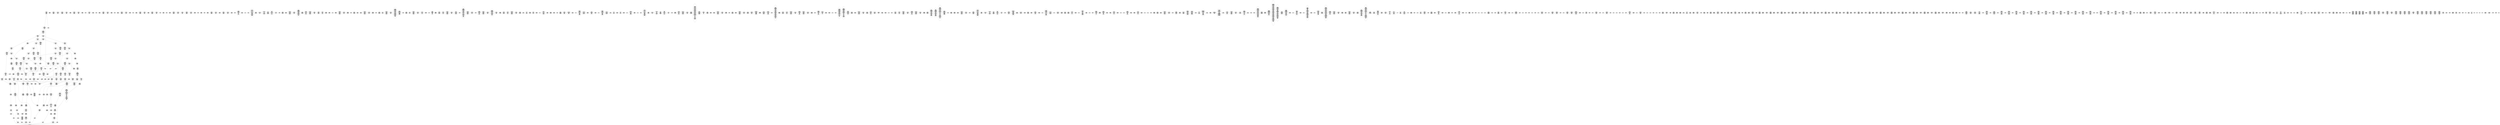 /* Generated by GvGen v.1.0 (https://www.github.com/stricaud/gvgen) */

digraph G {
compound=true;
   node1 [label="[anywhere]"];
   node2 [label="# 0x0
PUSHX Data
PUSHX Data
MSTORE
CALLVALUE
ISZERO
PUSHX Data
JUMPI
"];
   node3 [label="# 0xc
PUSHX Data
REVERT
"];
   node4 [label="# 0x10
JUMPDEST
PUSHX LogicData
CALLDATASIZE
LT
PUSHX Data
JUMPI
"];
   node5 [label="# 0x1a
PUSHX Data
CALLDATALOAD
PUSHX BitData
SHR
PUSHX LogicData
GT
PUSHX Data
JUMPI
"];
   node6 [label="# 0x2b
PUSHX LogicData
GT
PUSHX Data
JUMPI
"];
   node7 [label="# 0x36
PUSHX LogicData
EQ
PUSHX Data
JUMPI
"];
   node8 [label="# 0x41
PUSHX LogicData
EQ
PUSHX Data
JUMPI
"];
   node9 [label="# 0x4c
PUSHX LogicData
EQ
PUSHX Data
JUMPI
"];
   node10 [label="# 0x57
PUSHX LogicData
EQ
PUSHX Data
JUMPI
"];
   node11 [label="# 0x62
PUSHX LogicData
EQ
PUSHX Data
JUMPI
"];
   node12 [label="# 0x6d
PUSHX LogicData
EQ
PUSHX Data
JUMPI
"];
   node13 [label="# 0x78
PUSHX Data
JUMP
"];
   node14 [label="# 0x7c
JUMPDEST
PUSHX LogicData
EQ
PUSHX Data
JUMPI
"];
   node15 [label="# 0x88
PUSHX LogicData
EQ
PUSHX Data
JUMPI
"];
   node16 [label="# 0x93
PUSHX LogicData
EQ
PUSHX Data
JUMPI
"];
   node17 [label="# 0x9e
PUSHX LogicData
EQ
PUSHX Data
JUMPI
"];
   node18 [label="# 0xa9
PUSHX LogicData
EQ
PUSHX Data
JUMPI
"];
   node19 [label="# 0xb4
PUSHX Data
JUMP
"];
   node20 [label="# 0xb8
JUMPDEST
PUSHX LogicData
GT
PUSHX Data
JUMPI
"];
   node21 [label="# 0xc4
PUSHX LogicData
EQ
PUSHX Data
JUMPI
"];
   node22 [label="# 0xcf
PUSHX LogicData
EQ
PUSHX Data
JUMPI
"];
   node23 [label="# 0xda
PUSHX LogicData
EQ
PUSHX Data
JUMPI
"];
   node24 [label="# 0xe5
PUSHX LogicData
EQ
PUSHX Data
JUMPI
"];
   node25 [label="# 0xf0
PUSHX LogicData
EQ
PUSHX Data
JUMPI
"];
   node26 [label="# 0xfb
PUSHX LogicData
EQ
PUSHX Data
JUMPI
"];
   node27 [label="# 0x106
PUSHX Data
JUMP
"];
   node28 [label="# 0x10a
JUMPDEST
PUSHX LogicData
EQ
PUSHX Data
JUMPI
"];
   node29 [label="# 0x116
PUSHX LogicData
EQ
PUSHX Data
JUMPI
"];
   node30 [label="# 0x121
PUSHX LogicData
EQ
PUSHX Data
JUMPI
"];
   node31 [label="# 0x12c
PUSHX LogicData
EQ
PUSHX Data
JUMPI
"];
   node32 [label="# 0x137
PUSHX LogicData
EQ
PUSHX Data
JUMPI
"];
   node33 [label="# 0x142
JUMPDEST
PUSHX Data
REVERT
"];
   node34 [label="# 0x147
JUMPDEST
PUSHX Data
PUSHX ArithData
CALLDATASIZE
SUB
ADD
PUSHX Data
PUSHX Data
JUMP
"];
   node35 [label="# 0x15c
JUMPDEST
PUSHX Data
JUMP
"];
   node36 [label="# 0x161
JUMPDEST
PUSHX MemData
MLOAD
PUSHX Data
PUSHX Data
JUMP
"];
   node37 [label="# 0x16e
JUMPDEST
PUSHX MemData
MLOAD
SUB
RETURN
"];
   node38 [label="# 0x177
JUMPDEST
PUSHX Data
PUSHX Data
JUMP
"];
   node39 [label="# 0x17f
JUMPDEST
PUSHX MemData
MLOAD
PUSHX Data
PUSHX Data
JUMP
"];
   node40 [label="# 0x18c
JUMPDEST
PUSHX MemData
MLOAD
SUB
RETURN
"];
   node41 [label="# 0x195
JUMPDEST
PUSHX Data
PUSHX ArithData
CALLDATASIZE
SUB
ADD
PUSHX Data
PUSHX Data
JUMP
"];
   node42 [label="# 0x1aa
JUMPDEST
PUSHX Data
JUMP
"];
   node43 [label="# 0x1af
JUMPDEST
PUSHX MemData
MLOAD
PUSHX Data
PUSHX Data
JUMP
"];
   node44 [label="# 0x1bc
JUMPDEST
PUSHX MemData
MLOAD
SUB
RETURN
"];
   node45 [label="# 0x1c5
JUMPDEST
PUSHX Data
PUSHX ArithData
CALLDATASIZE
SUB
ADD
PUSHX Data
PUSHX Data
JUMP
"];
   node46 [label="# 0x1da
JUMPDEST
PUSHX Data
JUMP
"];
   node47 [label="# 0x1df
JUMPDEST
STOP
"];
   node48 [label="# 0x1e1
JUMPDEST
PUSHX Data
PUSHX Data
JUMP
"];
   node49 [label="# 0x1e9
JUMPDEST
PUSHX MemData
MLOAD
PUSHX Data
PUSHX Data
JUMP
"];
   node50 [label="# 0x1f6
JUMPDEST
PUSHX MemData
MLOAD
SUB
RETURN
"];
   node51 [label="# 0x1ff
JUMPDEST
PUSHX Data
PUSHX ArithData
CALLDATASIZE
SUB
ADD
PUSHX Data
PUSHX Data
JUMP
"];
   node52 [label="# 0x214
JUMPDEST
PUSHX Data
JUMP
"];
   node53 [label="# 0x219
JUMPDEST
STOP
"];
   node54 [label="# 0x21b
JUMPDEST
PUSHX Data
PUSHX ArithData
CALLDATASIZE
SUB
ADD
PUSHX Data
PUSHX Data
JUMP
"];
   node55 [label="# 0x230
JUMPDEST
PUSHX Data
JUMP
"];
   node56 [label="# 0x235
JUMPDEST
PUSHX MemData
MLOAD
PUSHX Data
PUSHX Data
JUMP
"];
   node57 [label="# 0x242
JUMPDEST
PUSHX MemData
MLOAD
SUB
RETURN
"];
   node58 [label="# 0x24b
JUMPDEST
PUSHX Data
PUSHX ArithData
CALLDATASIZE
SUB
ADD
PUSHX Data
PUSHX Data
JUMP
"];
   node59 [label="# 0x260
JUMPDEST
PUSHX Data
JUMP
"];
   node60 [label="# 0x265
JUMPDEST
STOP
"];
   node61 [label="# 0x267
JUMPDEST
PUSHX Data
PUSHX ArithData
CALLDATASIZE
SUB
ADD
PUSHX Data
PUSHX Data
JUMP
"];
   node62 [label="# 0x27c
JUMPDEST
PUSHX Data
JUMP
"];
   node63 [label="# 0x281
JUMPDEST
PUSHX MemData
MLOAD
PUSHX Data
PUSHX Data
JUMP
"];
   node64 [label="# 0x28e
JUMPDEST
PUSHX MemData
MLOAD
SUB
RETURN
"];
   node65 [label="# 0x297
JUMPDEST
PUSHX Data
PUSHX ArithData
CALLDATASIZE
SUB
ADD
PUSHX Data
PUSHX Data
JUMP
"];
   node66 [label="# 0x2ac
JUMPDEST
PUSHX Data
JUMP
"];
   node67 [label="# 0x2b1
JUMPDEST
STOP
"];
   node68 [label="# 0x2b3
JUMPDEST
PUSHX Data
PUSHX ArithData
CALLDATASIZE
SUB
ADD
PUSHX Data
PUSHX Data
JUMP
"];
   node69 [label="# 0x2c8
JUMPDEST
PUSHX Data
JUMP
"];
   node70 [label="# 0x2cd
JUMPDEST
PUSHX MemData
MLOAD
PUSHX Data
PUSHX Data
JUMP
"];
   node71 [label="# 0x2da
JUMPDEST
PUSHX MemData
MLOAD
SUB
RETURN
"];
   node72 [label="# 0x2e3
JUMPDEST
PUSHX Data
PUSHX ArithData
CALLDATASIZE
SUB
ADD
PUSHX Data
PUSHX Data
JUMP
"];
   node73 [label="# 0x2f8
JUMPDEST
PUSHX Data
JUMP
"];
   node74 [label="# 0x2fd
JUMPDEST
PUSHX MemData
MLOAD
PUSHX Data
PUSHX Data
JUMP
"];
   node75 [label="# 0x30a
JUMPDEST
PUSHX MemData
MLOAD
SUB
RETURN
"];
   node76 [label="# 0x313
JUMPDEST
PUSHX Data
PUSHX Data
JUMP
"];
   node77 [label="# 0x31b
JUMPDEST
STOP
"];
   node78 [label="# 0x31d
JUMPDEST
PUSHX Data
PUSHX ArithData
CALLDATASIZE
SUB
ADD
PUSHX Data
PUSHX Data
JUMP
"];
   node79 [label="# 0x332
JUMPDEST
PUSHX Data
JUMP
"];
   node80 [label="# 0x337
JUMPDEST
STOP
"];
   node81 [label="# 0x339
JUMPDEST
PUSHX Data
PUSHX ArithData
CALLDATASIZE
SUB
ADD
PUSHX Data
PUSHX Data
JUMP
"];
   node82 [label="# 0x34e
JUMPDEST
PUSHX Data
JUMP
"];
   node83 [label="# 0x353
JUMPDEST
PUSHX MemData
MLOAD
PUSHX Data
PUSHX Data
JUMP
"];
   node84 [label="# 0x360
JUMPDEST
PUSHX MemData
MLOAD
SUB
RETURN
"];
   node85 [label="# 0x369
JUMPDEST
PUSHX Data
PUSHX Data
JUMP
"];
   node86 [label="# 0x371
JUMPDEST
PUSHX MemData
MLOAD
PUSHX Data
PUSHX Data
JUMP
"];
   node87 [label="# 0x37e
JUMPDEST
PUSHX MemData
MLOAD
SUB
RETURN
"];
   node88 [label="# 0x387
JUMPDEST
PUSHX Data
PUSHX Data
JUMP
"];
   node89 [label="# 0x38f
JUMPDEST
PUSHX MemData
MLOAD
PUSHX Data
PUSHX Data
JUMP
"];
   node90 [label="# 0x39c
JUMPDEST
PUSHX MemData
MLOAD
SUB
RETURN
"];
   node91 [label="# 0x3a5
JUMPDEST
PUSHX Data
PUSHX ArithData
CALLDATASIZE
SUB
ADD
PUSHX Data
PUSHX Data
JUMP
"];
   node92 [label="# 0x3ba
JUMPDEST
PUSHX Data
JUMP
"];
   node93 [label="# 0x3bf
JUMPDEST
STOP
"];
   node94 [label="# 0x3c1
JUMPDEST
PUSHX Data
PUSHX ArithData
CALLDATASIZE
SUB
ADD
PUSHX Data
PUSHX Data
JUMP
"];
   node95 [label="# 0x3d6
JUMPDEST
PUSHX Data
JUMP
"];
   node96 [label="# 0x3db
JUMPDEST
STOP
"];
   node97 [label="# 0x3dd
JUMPDEST
PUSHX Data
PUSHX ArithData
CALLDATASIZE
SUB
ADD
PUSHX Data
PUSHX Data
JUMP
"];
   node98 [label="# 0x3f2
JUMPDEST
PUSHX Data
JUMP
"];
   node99 [label="# 0x3f7
JUMPDEST
PUSHX MemData
MLOAD
PUSHX Data
PUSHX Data
JUMP
"];
   node100 [label="# 0x404
JUMPDEST
PUSHX MemData
MLOAD
SUB
RETURN
"];
   node101 [label="# 0x40d
JUMPDEST
PUSHX Data
PUSHX ArithData
CALLDATASIZE
SUB
ADD
PUSHX Data
PUSHX Data
JUMP
"];
   node102 [label="# 0x422
JUMPDEST
PUSHX Data
JUMP
"];
   node103 [label="# 0x427
JUMPDEST
PUSHX MemData
MLOAD
PUSHX Data
PUSHX Data
JUMP
"];
   node104 [label="# 0x434
JUMPDEST
PUSHX MemData
MLOAD
SUB
RETURN
"];
   node105 [label="# 0x43d
JUMPDEST
PUSHX Data
PUSHX ArithData
CALLDATASIZE
SUB
ADD
PUSHX Data
PUSHX Data
JUMP
"];
   node106 [label="# 0x452
JUMPDEST
PUSHX Data
JUMP
"];
   node107 [label="# 0x457
JUMPDEST
STOP
"];
   node108 [label="# 0x459
JUMPDEST
PUSHX Data
PUSHX BitData
PUSHX BitData
NOT
AND
PUSHX BitData
NOT
AND
EQ
PUSHX Data
JUMPI
"];
   node109 [label="# 0x4c2
PUSHX Data
PUSHX Data
JUMP
"];
   node110 [label="# 0x4cb
JUMPDEST
"];
   node111 [label="# 0x4cc
JUMPDEST
JUMP
"];
   node112 [label="# 0x4d3
JUMPDEST
PUSHX Data
PUSHX StorData
SLOAD
PUSHX Data
PUSHX Data
JUMP
"];
   node113 [label="# 0x4e2
JUMPDEST
PUSHX ArithData
ADD
PUSHX ArithData
DIV
MUL
PUSHX ArithData
ADD
PUSHX MemData
MLOAD
ADD
PUSHX Data
MSTORE
MSTORE
PUSHX ArithData
ADD
SLOAD
PUSHX Data
PUSHX Data
JUMP
"];
   node114 [label="# 0x50e
JUMPDEST
ISZERO
PUSHX Data
JUMPI
"];
   node115 [label="# 0x515
PUSHX LogicData
LT
PUSHX Data
JUMPI
"];
   node116 [label="# 0x51d
PUSHX ArithData
SLOAD
DIV
MUL
MSTORE
PUSHX ArithData
ADD
PUSHX Data
JUMP
"];
   node117 [label="# 0x530
JUMPDEST
ADD
PUSHX Data
MSTORE
PUSHX Data
PUSHX Data
SHA3
"];
   node118 [label="# 0x53e
JUMPDEST
SLOAD
MSTORE
PUSHX ArithData
ADD
PUSHX ArithData
ADD
GT
PUSHX Data
JUMPI
"];
   node119 [label="# 0x552
SUB
PUSHX BitData
AND
ADD
"];
   node120 [label="# 0x55b
JUMPDEST
JUMP
"];
   node121 [label="# 0x565
JUMPDEST
PUSHX Data
PUSHX Data
PUSHX Data
JUMP
"];
   node122 [label="# 0x570
JUMPDEST
PUSHX Data
JUMPI
"];
   node123 [label="# 0x575
PUSHX MemData
MLOAD
PUSHX Data
MSTORE
PUSHX ArithData
ADD
PUSHX Data
PUSHX Data
JUMP
"];
   node124 [label="# 0x5a6
JUMPDEST
PUSHX MemData
MLOAD
SUB
REVERT
"];
   node125 [label="# 0x5af
JUMPDEST
PUSHX Data
PUSHX ArithData
MSTORE
PUSHX ArithData
ADD
MSTORE
PUSHX ArithData
ADD
PUSHX Data
SHA3
PUSHX ArithData
SLOAD
PUSHX ArithData
EXP
DIV
PUSHX BitData
AND
JUMP
"];
   node126 [label="# 0x5ea
JUMPDEST
PUSHX Data
PUSHX Data
PUSHX Data
JUMP
"];
   node127 [label="# 0x5f5
JUMPDEST
PUSHX BitData
AND
PUSHX BitData
AND
EQ
ISZERO
PUSHX Data
JUMPI
"];
   node128 [label="# 0x62c
PUSHX MemData
MLOAD
PUSHX Data
MSTORE
PUSHX ArithData
ADD
PUSHX Data
PUSHX Data
JUMP
"];
   node129 [label="# 0x65d
JUMPDEST
PUSHX MemData
MLOAD
SUB
REVERT
"];
   node130 [label="# 0x666
JUMPDEST
PUSHX BitData
AND
PUSHX Data
PUSHX Data
JUMP
"];
   node131 [label="# 0x685
JUMPDEST
PUSHX BitData
AND
EQ
PUSHX Data
JUMPI
"];
   node132 [label="# 0x6a2
PUSHX Data
PUSHX Data
PUSHX Data
JUMP
"];
   node133 [label="# 0x6ae
JUMPDEST
PUSHX Data
JUMP
"];
   node134 [label="# 0x6b3
JUMPDEST
"];
   node135 [label="# 0x6b4
JUMPDEST
PUSHX Data
JUMPI
"];
   node136 [label="# 0x6b9
PUSHX MemData
MLOAD
PUSHX Data
MSTORE
PUSHX ArithData
ADD
PUSHX Data
PUSHX Data
JUMP
"];
   node137 [label="# 0x6ea
JUMPDEST
PUSHX MemData
MLOAD
SUB
REVERT
"];
   node138 [label="# 0x6f3
JUMPDEST
PUSHX Data
PUSHX Data
JUMP
"];
   node139 [label="# 0x6fd
JUMPDEST
JUMP
"];
   node140 [label="# 0x702
JUMPDEST
PUSHX Data
PUSHX StorData
SLOAD
JUMP
"];
   node141 [label="# 0x70f
JUMPDEST
PUSHX Data
PUSHX Data
PUSHX Data
JUMP
"];
   node142 [label="# 0x71a
JUMPDEST
PUSHX Data
JUMP
"];
   node143 [label="# 0x720
JUMPDEST
PUSHX Data
JUMPI
"];
   node144 [label="# 0x725
PUSHX MemData
MLOAD
PUSHX Data
MSTORE
PUSHX ArithData
ADD
PUSHX Data
PUSHX Data
JUMP
"];
   node145 [label="# 0x756
JUMPDEST
PUSHX MemData
MLOAD
SUB
REVERT
"];
   node146 [label="# 0x75f
JUMPDEST
PUSHX Data
PUSHX Data
JUMP
"];
   node147 [label="# 0x76a
JUMPDEST
JUMP
"];
   node148 [label="# 0x76f
JUMPDEST
PUSHX Data
PUSHX Data
PUSHX Data
JUMP
"];
   node149 [label="# 0x77a
JUMPDEST
LT
PUSHX Data
JUMPI
"];
   node150 [label="# 0x781
PUSHX MemData
MLOAD
PUSHX Data
MSTORE
PUSHX ArithData
ADD
PUSHX Data
PUSHX Data
JUMP
"];
   node151 [label="# 0x7b2
JUMPDEST
PUSHX MemData
MLOAD
SUB
REVERT
"];
   node152 [label="# 0x7bb
JUMPDEST
PUSHX Data
PUSHX ArithData
PUSHX BitData
AND
PUSHX BitData
AND
MSTORE
PUSHX ArithData
ADD
MSTORE
PUSHX ArithData
ADD
PUSHX Data
SHA3
PUSHX ArithData
MSTORE
PUSHX ArithData
ADD
MSTORE
PUSHX ArithData
ADD
PUSHX Data
SHA3
SLOAD
JUMP
"];
   node153 [label="# 0x814
JUMPDEST
PUSHX Data
PUSHX MemData
MLOAD
PUSHX ArithData
ADD
PUSHX Data
MSTORE
PUSHX Data
MSTORE
PUSHX Data
JUMP
"];
   node154 [label="# 0x82f
JUMPDEST
JUMP
"];
   node155 [label="# 0x834
JUMPDEST
PUSHX Data
PUSHX Data
PUSHX Data
JUMP
"];
   node156 [label="# 0x83e
JUMPDEST
LT
PUSHX Data
JUMPI
"];
   node157 [label="# 0x845
PUSHX MemData
MLOAD
PUSHX Data
MSTORE
PUSHX ArithData
ADD
PUSHX Data
PUSHX Data
JUMP
"];
   node158 [label="# 0x876
JUMPDEST
PUSHX MemData
MLOAD
SUB
REVERT
"];
   node159 [label="# 0x87f
JUMPDEST
PUSHX StorData
SLOAD
LT
PUSHX Data
JUMPI
"];
   node160 [label="# 0x88b
PUSHX Data
PUSHX Data
JUMP
"];
   node161 [label="# 0x892
JUMPDEST
"];
   node162 [label="# 0x893
JUMPDEST
PUSHX Data
MSTORE
PUSHX Data
PUSHX Data
SHA3
ADD
SLOAD
JUMP
"];
   node163 [label="# 0x8a5
JUMPDEST
PUSHX Data
PUSHX Data
JUMP
"];
   node164 [label="# 0x8ad
JUMPDEST
PUSHX BitData
AND
PUSHX Data
PUSHX Data
JUMP
"];
   node165 [label="# 0x8cb
JUMPDEST
PUSHX BitData
AND
EQ
PUSHX Data
JUMPI
"];
   node166 [label="# 0x8e7
PUSHX MemData
MLOAD
PUSHX Data
MSTORE
PUSHX ArithData
ADD
PUSHX Data
PUSHX Data
JUMP
"];
   node167 [label="# 0x918
JUMPDEST
PUSHX MemData
MLOAD
SUB
REVERT
"];
   node168 [label="# 0x921
JUMPDEST
PUSHX Data
MLOAD
PUSHX ArithData
ADD
PUSHX Data
PUSHX Data
JUMP
"];
   node169 [label="# 0x937
JUMPDEST
JUMP
"];
   node170 [label="# 0x93b
JUMPDEST
PUSHX Data
PUSHX Data
PUSHX ArithData
MSTORE
PUSHX ArithData
ADD
MSTORE
PUSHX ArithData
ADD
PUSHX Data
SHA3
PUSHX ArithData
SLOAD
PUSHX ArithData
EXP
DIV
PUSHX BitData
AND
PUSHX BitData
PUSHX BitData
AND
PUSHX BitData
AND
EQ
ISZERO
PUSHX Data
JUMPI
"];
   node171 [label="# 0x9aa
PUSHX MemData
MLOAD
PUSHX Data
MSTORE
PUSHX ArithData
ADD
PUSHX Data
PUSHX Data
JUMP
"];
   node172 [label="# 0x9db
JUMPDEST
PUSHX MemData
MLOAD
SUB
REVERT
"];
   node173 [label="# 0x9e4
JUMPDEST
JUMP
"];
   node174 [label="# 0x9ed
JUMPDEST
PUSHX BitData
PUSHX BitData
AND
PUSHX BitData
AND
EQ
ISZERO
PUSHX Data
JUMPI
"];
   node175 [label="# 0xa24
PUSHX MemData
MLOAD
PUSHX Data
MSTORE
PUSHX ArithData
ADD
PUSHX Data
PUSHX Data
JUMP
"];
   node176 [label="# 0xa55
JUMPDEST
PUSHX MemData
MLOAD
SUB
REVERT
"];
   node177 [label="# 0xa5e
JUMPDEST
PUSHX Data
PUSHX ArithData
PUSHX BitData
AND
PUSHX BitData
AND
MSTORE
PUSHX ArithData
ADD
MSTORE
PUSHX ArithData
ADD
PUSHX Data
SHA3
SLOAD
JUMP
"];
   node178 [label="# 0xaa5
JUMPDEST
PUSHX Data
PUSHX Data
JUMP
"];
   node179 [label="# 0xaad
JUMPDEST
PUSHX BitData
AND
PUSHX Data
PUSHX Data
JUMP
"];
   node180 [label="# 0xacb
JUMPDEST
PUSHX BitData
AND
EQ
PUSHX Data
JUMPI
"];
   node181 [label="# 0xae7
PUSHX MemData
MLOAD
PUSHX Data
MSTORE
PUSHX ArithData
ADD
PUSHX Data
PUSHX Data
JUMP
"];
   node182 [label="# 0xb18
JUMPDEST
PUSHX MemData
MLOAD
SUB
REVERT
"];
   node183 [label="# 0xb21
JUMPDEST
PUSHX Data
PUSHX Data
PUSHX Data
JUMP
"];
   node184 [label="# 0xb2b
JUMPDEST
JUMP
"];
   node185 [label="# 0xb2d
JUMPDEST
PUSHX Data
PUSHX Data
JUMP
"];
   node186 [label="# 0xb35
JUMPDEST
PUSHX BitData
AND
PUSHX Data
PUSHX Data
JUMP
"];
   node187 [label="# 0xb53
JUMPDEST
PUSHX BitData
AND
EQ
PUSHX Data
JUMPI
"];
   node188 [label="# 0xb6f
PUSHX MemData
MLOAD
PUSHX Data
MSTORE
PUSHX ArithData
ADD
PUSHX Data
PUSHX Data
JUMP
"];
   node189 [label="# 0xba0
JUMPDEST
PUSHX MemData
MLOAD
SUB
REVERT
"];
   node190 [label="# 0xba9
JUMPDEST
PUSHX Data
PUSHX Data
PUSHX Data
JUMP
"];
   node191 [label="# 0xbb3
JUMPDEST
PUSHX Data
"];
   node192 [label="# 0xbb8
JUMPDEST
LT
ISZERO
PUSHX Data
JUMPI
"];
   node193 [label="# 0xbc4
PUSHX Data
PUSHX Data
PUSHX Data
JUMP
"];
   node194 [label="# 0xbd0
JUMPDEST
PUSHX Data
LT
PUSHX Data
JUMPI
"];
   node195 [label="# 0xbe0
PUSHX Data
PUSHX Data
JUMP
"];
   node196 [label="# 0xbe7
JUMPDEST
"];
   node197 [label="# 0xbe8
JUMPDEST
PUSHX ArithData
MUL
ADD
PUSHX ArithData
ADD
PUSHX Data
PUSHX Data
JUMP
"];
   node198 [label="# 0xbfd
JUMPDEST
PUSHX Data
JUMP
"];
   node199 [label="# 0xc03
JUMPDEST
PUSHX Data
PUSHX Data
JUMP
"];
   node200 [label="# 0xc0e
JUMPDEST
PUSHX Data
JUMP
"];
   node201 [label="# 0xc16
JUMPDEST
JUMP
"];
   node202 [label="# 0xc1c
JUMPDEST
PUSHX Data
PUSHX Data
PUSHX Data
PUSHX Data
JUMP
"];
   node203 [label="# 0xc29
JUMPDEST
PUSHX LogicData
EQ
ISZERO
PUSHX Data
JUMPI
"];
   node204 [label="# 0xc35
PUSHX LogicData
PUSHX LogicData
GT
ISZERO
PUSHX Data
JUMPI
"];
   node205 [label="# 0xc47
PUSHX Data
PUSHX Data
JUMP
"];
   node206 [label="# 0xc4e
JUMPDEST
"];
   node207 [label="# 0xc4f
JUMPDEST
PUSHX MemData
MLOAD
MSTORE
PUSHX ArithData
MUL
PUSHX ArithData
ADD
ADD
PUSHX Data
MSTORE
ISZERO
PUSHX Data
JUMPI
"];
   node208 [label="# 0xc69
PUSHX ArithData
ADD
PUSHX ArithData
MUL
CALLDATASIZE
CALLDATACOPY
ADD
"];
   node209 [label="# 0xc7d
JUMPDEST
PUSHX Data
JUMP
"];
   node210 [label="# 0xc86
JUMPDEST
PUSHX Data
PUSHX LogicData
GT
ISZERO
PUSHX Data
JUMPI
"];
   node211 [label="# 0xc9a
PUSHX Data
PUSHX Data
JUMP
"];
   node212 [label="# 0xca1
JUMPDEST
"];
   node213 [label="# 0xca2
JUMPDEST
PUSHX MemData
MLOAD
MSTORE
PUSHX ArithData
MUL
PUSHX ArithData
ADD
ADD
PUSHX Data
MSTORE
ISZERO
PUSHX Data
JUMPI
"];
   node214 [label="# 0xcbc
PUSHX ArithData
ADD
PUSHX ArithData
MUL
CALLDATASIZE
CALLDATACOPY
ADD
"];
   node215 [label="# 0xcd0
JUMPDEST
PUSHX Data
"];
   node216 [label="# 0xcd6
JUMPDEST
LT
ISZERO
PUSHX Data
JUMPI
"];
   node217 [label="# 0xcdf
PUSHX Data
PUSHX Data
JUMP
"];
   node218 [label="# 0xce8
JUMPDEST
MLOAD
LT
PUSHX Data
JUMPI
"];
   node219 [label="# 0xcf3
PUSHX Data
PUSHX Data
JUMP
"];
   node220 [label="# 0xcfa
JUMPDEST
"];
   node221 [label="# 0xcfb
JUMPDEST
PUSHX ArithData
MUL
PUSHX ArithData
ADD
ADD
MSTORE
PUSHX Data
PUSHX Data
JUMP
"];
   node222 [label="# 0xd12
JUMPDEST
PUSHX Data
JUMP
"];
   node223 [label="# 0xd1a
JUMPDEST
"];
   node224 [label="# 0xd21
JUMPDEST
JUMP
"];
   node225 [label="# 0xd26
JUMPDEST
PUSHX Data
PUSHX StorData
PUSHX ArithData
SLOAD
PUSHX ArithData
EXP
DIV
PUSHX BitData
AND
JUMP
"];
   node226 [label="# 0xd50
JUMPDEST
PUSHX Data
PUSHX StorData
SLOAD
PUSHX Data
PUSHX Data
JUMP
"];
   node227 [label="# 0xd5f
JUMPDEST
PUSHX ArithData
ADD
PUSHX ArithData
DIV
MUL
PUSHX ArithData
ADD
PUSHX MemData
MLOAD
ADD
PUSHX Data
MSTORE
MSTORE
PUSHX ArithData
ADD
SLOAD
PUSHX Data
PUSHX Data
JUMP
"];
   node228 [label="# 0xd8b
JUMPDEST
ISZERO
PUSHX Data
JUMPI
"];
   node229 [label="# 0xd92
PUSHX LogicData
LT
PUSHX Data
JUMPI
"];
   node230 [label="# 0xd9a
PUSHX ArithData
SLOAD
DIV
MUL
MSTORE
PUSHX ArithData
ADD
PUSHX Data
JUMP
"];
   node231 [label="# 0xdad
JUMPDEST
ADD
PUSHX Data
MSTORE
PUSHX Data
PUSHX Data
SHA3
"];
   node232 [label="# 0xdbb
JUMPDEST
SLOAD
MSTORE
PUSHX ArithData
ADD
PUSHX ArithData
ADD
GT
PUSHX Data
JUMPI
"];
   node233 [label="# 0xdcf
SUB
PUSHX BitData
AND
ADD
"];
   node234 [label="# 0xdd8
JUMPDEST
JUMP
"];
   node235 [label="# 0xde2
JUMPDEST
PUSHX Data
PUSHX Data
JUMP
"];
   node236 [label="# 0xdea
JUMPDEST
PUSHX BitData
AND
PUSHX BitData
AND
EQ
ISZERO
PUSHX Data
JUMPI
"];
   node237 [label="# 0xe1e
PUSHX MemData
MLOAD
PUSHX Data
MSTORE
PUSHX ArithData
ADD
PUSHX Data
PUSHX Data
JUMP
"];
   node238 [label="# 0xe4f
JUMPDEST
PUSHX MemData
MLOAD
SUB
REVERT
"];
   node239 [label="# 0xe58
JUMPDEST
PUSHX Data
PUSHX Data
PUSHX Data
PUSHX Data
JUMP
"];
   node240 [label="# 0xe65
JUMPDEST
PUSHX BitData
AND
PUSHX BitData
AND
MSTORE
PUSHX ArithData
ADD
MSTORE
PUSHX ArithData
ADD
PUSHX Data
SHA3
PUSHX ArithData
PUSHX BitData
AND
PUSHX BitData
AND
MSTORE
PUSHX ArithData
ADD
MSTORE
PUSHX ArithData
ADD
PUSHX Data
SHA3
PUSHX ArithData
PUSHX ArithData
EXP
SLOAD
PUSHX ArithData
MUL
NOT
AND
ISZERO
ISZERO
MUL
OR
SSTORE
PUSHX BitData
AND
PUSHX Data
PUSHX Data
JUMP
"];
   node241 [label="# 0xf12
JUMPDEST
PUSHX BitData
AND
PUSHX Data
PUSHX MemData
MLOAD
PUSHX Data
PUSHX Data
JUMP
"];
   node242 [label="# 0xf57
JUMPDEST
PUSHX MemData
MLOAD
SUB
LOGX
JUMP
"];
   node243 [label="# 0xf63
JUMPDEST
PUSHX Data
PUSHX Data
PUSHX Data
JUMP
"];
   node244 [label="# 0xf6e
JUMPDEST
PUSHX Data
JUMP
"];
   node245 [label="# 0xf74
JUMPDEST
PUSHX Data
JUMPI
"];
   node246 [label="# 0xf79
PUSHX MemData
MLOAD
PUSHX Data
MSTORE
PUSHX ArithData
ADD
PUSHX Data
PUSHX Data
JUMP
"];
   node247 [label="# 0xfaa
JUMPDEST
PUSHX MemData
MLOAD
SUB
REVERT
"];
   node248 [label="# 0xfb3
JUMPDEST
PUSHX Data
PUSHX Data
JUMP
"];
   node249 [label="# 0xfbf
JUMPDEST
JUMP
"];
   node250 [label="# 0xfc5
JUMPDEST
PUSHX Data
PUSHX Data
PUSHX Data
JUMP
"];
   node251 [label="# 0xfd0
JUMPDEST
PUSHX Data
JUMPI
"];
   node252 [label="# 0xfd5
PUSHX MemData
MLOAD
PUSHX Data
MSTORE
PUSHX ArithData
ADD
PUSHX Data
PUSHX Data
JUMP
"];
   node253 [label="# 0x1006
JUMPDEST
PUSHX MemData
MLOAD
SUB
REVERT
"];
   node254 [label="# 0x100f
JUMPDEST
PUSHX Data
PUSHX Data
PUSHX Data
JUMP
"];
   node255 [label="# 0x1019
JUMPDEST
PUSHX LogicData
MLOAD
GT
PUSHX Data
JUMPI
"];
   node256 [label="# 0x1025
PUSHX MemData
MLOAD
PUSHX ArithData
ADD
PUSHX Data
MSTORE
PUSHX Data
MSTORE
PUSHX Data
JUMP
"];
   node257 [label="# 0x1039
JUMPDEST
PUSHX Data
PUSHX Data
JUMP
"];
   node258 [label="# 0x1043
JUMPDEST
PUSHX MemData
MLOAD
PUSHX ArithData
ADD
PUSHX Data
PUSHX Data
JUMP
"];
   node259 [label="# 0x1054
JUMPDEST
PUSHX MemData
MLOAD
PUSHX ArithData
SUB
SUB
MSTORE
PUSHX Data
MSTORE
"];
   node260 [label="# 0x1064
JUMPDEST
JUMP
"];
   node261 [label="# 0x106c
JUMPDEST
PUSHX Data
PUSHX Data
PUSHX ArithData
PUSHX BitData
AND
PUSHX BitData
AND
MSTORE
PUSHX ArithData
ADD
MSTORE
PUSHX ArithData
ADD
PUSHX Data
SHA3
PUSHX ArithData
PUSHX BitData
AND
PUSHX BitData
AND
MSTORE
PUSHX ArithData
ADD
MSTORE
PUSHX ArithData
ADD
PUSHX Data
SHA3
PUSHX ArithData
SLOAD
PUSHX ArithData
EXP
DIV
PUSHX BitData
AND
JUMP
"];
   node262 [label="# 0x1100
JUMPDEST
PUSHX Data
PUSHX Data
JUMP
"];
   node263 [label="# 0x1108
JUMPDEST
PUSHX BitData
AND
PUSHX Data
PUSHX Data
JUMP
"];
   node264 [label="# 0x1126
JUMPDEST
PUSHX BitData
AND
EQ
PUSHX Data
JUMPI
"];
   node265 [label="# 0x1142
PUSHX MemData
MLOAD
PUSHX Data
MSTORE
PUSHX ArithData
ADD
PUSHX Data
PUSHX Data
JUMP
"];
   node266 [label="# 0x1173
JUMPDEST
PUSHX MemData
MLOAD
SUB
REVERT
"];
   node267 [label="# 0x117c
JUMPDEST
PUSHX BitData
PUSHX BitData
AND
PUSHX BitData
AND
EQ
ISZERO
PUSHX Data
JUMPI
"];
   node268 [label="# 0x11b2
PUSHX MemData
MLOAD
PUSHX Data
MSTORE
PUSHX ArithData
ADD
PUSHX Data
PUSHX Data
JUMP
"];
   node269 [label="# 0x11e3
JUMPDEST
PUSHX MemData
MLOAD
SUB
REVERT
"];
   node270 [label="# 0x11ec
JUMPDEST
PUSHX Data
PUSHX Data
JUMP
"];
   node271 [label="# 0x11f5
JUMPDEST
JUMP
"];
   node272 [label="# 0x11f8
JUMPDEST
PUSHX Data
PUSHX BitData
PUSHX BitData
NOT
AND
PUSHX BitData
NOT
AND
EQ
PUSHX Data
JUMPI
"];
   node273 [label="# 0x1261
PUSHX BitData
PUSHX BitData
NOT
AND
PUSHX BitData
NOT
AND
EQ
"];
   node274 [label="# 0x12c3
JUMPDEST
PUSHX Data
JUMPI
"];
   node275 [label="# 0x12c9
PUSHX Data
PUSHX Data
JUMP
"];
   node276 [label="# 0x12d2
JUMPDEST
"];
   node277 [label="# 0x12d3
JUMPDEST
JUMP
"];
   node278 [label="# 0x12da
JUMPDEST
PUSHX BitData
PUSHX BitData
AND
PUSHX Data
PUSHX ArithData
MSTORE
PUSHX ArithData
ADD
MSTORE
PUSHX ArithData
ADD
PUSHX Data
SHA3
PUSHX ArithData
SLOAD
PUSHX ArithData
EXP
DIV
PUSHX BitData
AND
PUSHX BitData
AND
EQ
ISZERO
JUMP
"];
   node279 [label="# 0x1346
JUMPDEST
PUSHX Data
CALLER
JUMP
"];
   node280 [label="# 0x134e
JUMPDEST
PUSHX Data
PUSHX ArithData
MSTORE
PUSHX ArithData
ADD
MSTORE
PUSHX ArithData
ADD
PUSHX Data
SHA3
PUSHX ArithData
PUSHX ArithData
EXP
SLOAD
PUSHX ArithData
MUL
NOT
AND
PUSHX BitData
AND
MUL
OR
SSTORE
PUSHX BitData
AND
PUSHX Data
PUSHX Data
JUMP
"];
   node281 [label="# 0x13c1
JUMPDEST
PUSHX BitData
AND
PUSHX Data
PUSHX MemData
MLOAD
PUSHX MemData
MLOAD
SUB
LOGX
JUMP
"];
   node282 [label="# 0x1407
JUMPDEST
PUSHX Data
PUSHX Data
PUSHX Data
JUMP
"];
   node283 [label="# 0x1412
JUMPDEST
PUSHX Data
JUMPI
"];
   node284 [label="# 0x1417
PUSHX MemData
MLOAD
PUSHX Data
MSTORE
PUSHX ArithData
ADD
PUSHX Data
PUSHX Data
JUMP
"];
   node285 [label="# 0x1448
JUMPDEST
PUSHX MemData
MLOAD
SUB
REVERT
"];
   node286 [label="# 0x1451
JUMPDEST
PUSHX Data
PUSHX Data
PUSHX Data
JUMP
"];
   node287 [label="# 0x145c
JUMPDEST
PUSHX BitData
AND
PUSHX BitData
AND
EQ
PUSHX Data
JUMPI
"];
   node288 [label="# 0x1493
PUSHX BitData
AND
PUSHX Data
PUSHX Data
JUMP
"];
   node289 [label="# 0x14b3
JUMPDEST
PUSHX BitData
AND
EQ
"];
   node290 [label="# 0x14cb
JUMPDEST
PUSHX Data
JUMPI
"];
   node291 [label="# 0x14d1
PUSHX Data
PUSHX Data
JUMP
"];
   node292 [label="# 0x14db
JUMPDEST
"];
   node293 [label="# 0x14dc
JUMPDEST
JUMP
"];
   node294 [label="# 0x14e5
JUMPDEST
PUSHX BitData
AND
PUSHX Data
PUSHX Data
JUMP
"];
   node295 [label="# 0x1505
JUMPDEST
PUSHX BitData
AND
EQ
PUSHX Data
JUMPI
"];
   node296 [label="# 0x1521
PUSHX MemData
MLOAD
PUSHX Data
MSTORE
PUSHX ArithData
ADD
PUSHX Data
PUSHX Data
JUMP
"];
   node297 [label="# 0x1552
JUMPDEST
PUSHX MemData
MLOAD
SUB
REVERT
"];
   node298 [label="# 0x155b
JUMPDEST
PUSHX BitData
PUSHX BitData
AND
PUSHX BitData
AND
EQ
ISZERO
PUSHX Data
JUMPI
"];
   node299 [label="# 0x1591
PUSHX MemData
MLOAD
PUSHX Data
MSTORE
PUSHX ArithData
ADD
PUSHX Data
PUSHX Data
JUMP
"];
   node300 [label="# 0x15c2
JUMPDEST
PUSHX MemData
MLOAD
SUB
REVERT
"];
   node301 [label="# 0x15cb
JUMPDEST
PUSHX Data
PUSHX Data
JUMP
"];
   node302 [label="# 0x15d6
JUMPDEST
PUSHX Data
PUSHX Data
PUSHX Data
JUMP
"];
   node303 [label="# 0x15e1
JUMPDEST
PUSHX Data
PUSHX Data
PUSHX ArithData
PUSHX BitData
AND
PUSHX BitData
AND
MSTORE
PUSHX ArithData
ADD
MSTORE
PUSHX ArithData
ADD
PUSHX Data
SHA3
PUSHX Data
SLOAD
PUSHX Data
PUSHX Data
JUMP
"];
   node304 [label="# 0x1631
JUMPDEST
SSTORE
PUSHX Data
PUSHX Data
PUSHX ArithData
PUSHX BitData
AND
PUSHX BitData
AND
MSTORE
PUSHX ArithData
ADD
MSTORE
PUSHX ArithData
ADD
PUSHX Data
SHA3
PUSHX Data
SLOAD
PUSHX Data
PUSHX Data
JUMP
"];
   node305 [label="# 0x1688
JUMPDEST
SSTORE
PUSHX Data
PUSHX ArithData
MSTORE
PUSHX ArithData
ADD
MSTORE
PUSHX ArithData
ADD
PUSHX Data
SHA3
PUSHX ArithData
PUSHX ArithData
EXP
SLOAD
PUSHX ArithData
MUL
NOT
AND
PUSHX BitData
AND
MUL
OR
SSTORE
PUSHX BitData
AND
PUSHX BitData
AND
PUSHX Data
PUSHX MemData
MLOAD
PUSHX MemData
MLOAD
SUB
LOGX
JUMP
"];
   node306 [label="# 0x1741
JUMPDEST
PUSHX Data
PUSHX StorData
PUSHX ArithData
SLOAD
PUSHX ArithData
EXP
DIV
PUSHX BitData
AND
PUSHX StorData
PUSHX ArithData
PUSHX ArithData
EXP
SLOAD
PUSHX ArithData
MUL
NOT
AND
PUSHX BitData
AND
MUL
OR
SSTORE
PUSHX BitData
AND
PUSHX BitData
AND
PUSHX Data
PUSHX MemData
MLOAD
PUSHX MemData
MLOAD
SUB
LOGX
JUMP
"];
   node307 [label="# 0x1807
JUMPDEST
PUSHX Data
PUSHX MemData
MLOAD
PUSHX ArithData
ADD
PUSHX Data
MSTORE
PUSHX Data
MSTORE
PUSHX Data
JUMP
"];
   node308 [label="# 0x1821
JUMPDEST
JUMP
"];
   node309 [label="# 0x1825
JUMPDEST
PUSHX Data
PUSHX Data
JUMP
"];
   node310 [label="# 0x1830
JUMPDEST
PUSHX Data
PUSHX Data
JUMP
"];
   node311 [label="# 0x183c
JUMPDEST
PUSHX Data
JUMPI
"];
   node312 [label="# 0x1841
PUSHX MemData
MLOAD
PUSHX Data
MSTORE
PUSHX ArithData
ADD
PUSHX Data
PUSHX Data
JUMP
"];
   node313 [label="# 0x1872
JUMPDEST
PUSHX MemData
MLOAD
SUB
REVERT
"];
   node314 [label="# 0x187b
JUMPDEST
JUMP
"];
   node315 [label="# 0x1881
JUMPDEST
PUSHX Data
PUSHX StorData
SLOAD
PUSHX Data
PUSHX Data
JUMP
"];
   node316 [label="# 0x1890
JUMPDEST
PUSHX ArithData
ADD
PUSHX ArithData
DIV
MUL
PUSHX ArithData
ADD
PUSHX MemData
MLOAD
ADD
PUSHX Data
MSTORE
MSTORE
PUSHX ArithData
ADD
SLOAD
PUSHX Data
PUSHX Data
JUMP
"];
   node317 [label="# 0x18bc
JUMPDEST
ISZERO
PUSHX Data
JUMPI
"];
   node318 [label="# 0x18c3
PUSHX LogicData
LT
PUSHX Data
JUMPI
"];
   node319 [label="# 0x18cb
PUSHX ArithData
SLOAD
DIV
MUL
MSTORE
PUSHX ArithData
ADD
PUSHX Data
JUMP
"];
   node320 [label="# 0x18de
JUMPDEST
ADD
PUSHX Data
MSTORE
PUSHX Data
PUSHX Data
SHA3
"];
   node321 [label="# 0x18ec
JUMPDEST
SLOAD
MSTORE
PUSHX ArithData
ADD
PUSHX ArithData
ADD
GT
PUSHX Data
JUMPI
"];
   node322 [label="# 0x1900
SUB
PUSHX BitData
AND
ADD
"];
   node323 [label="# 0x1909
JUMPDEST
JUMP
"];
   node324 [label="# 0x1913
JUMPDEST
PUSHX Data
PUSHX LogicData
EQ
ISZERO
PUSHX Data
JUMPI
"];
   node325 [label="# 0x191f
PUSHX MemData
MLOAD
PUSHX ArithData
ADD
PUSHX Data
MSTORE
PUSHX Data
MSTORE
PUSHX ArithData
ADD
PUSHX Data
MSTORE
PUSHX Data
JUMP
"];
   node326 [label="# 0x195b
JUMPDEST
PUSHX Data
PUSHX Data
"];
   node327 [label="# 0x1963
JUMPDEST
PUSHX LogicData
EQ
PUSHX Data
JUMPI
"];
   node328 [label="# 0x196c
PUSHX Data
PUSHX Data
JUMP
"];
   node329 [label="# 0x1976
JUMPDEST
PUSHX Data
PUSHX Data
PUSHX Data
JUMP
"];
   node330 [label="# 0x1986
JUMPDEST
PUSHX Data
JUMP
"];
   node331 [label="# 0x198d
JUMPDEST
PUSHX Data
PUSHX LogicData
GT
ISZERO
PUSHX Data
JUMPI
"];
   node332 [label="# 0x19a1
PUSHX Data
PUSHX Data
JUMP
"];
   node333 [label="# 0x19a8
JUMPDEST
"];
   node334 [label="# 0x19a9
JUMPDEST
PUSHX MemData
MLOAD
MSTORE
PUSHX ArithData
ADD
PUSHX BitData
NOT
AND
PUSHX ArithData
ADD
ADD
PUSHX Data
MSTORE
ISZERO
PUSHX Data
JUMPI
"];
   node335 [label="# 0x19c7
PUSHX ArithData
ADD
PUSHX ArithData
MUL
CALLDATASIZE
CALLDATACOPY
ADD
"];
   node336 [label="# 0x19db
JUMPDEST
"];
   node337 [label="# 0x19df
JUMPDEST
PUSHX LogicData
EQ
PUSHX Data
JUMPI
"];
   node338 [label="# 0x19e8
PUSHX Data
PUSHX Data
PUSHX Data
JUMP
"];
   node339 [label="# 0x19f4
JUMPDEST
PUSHX Data
PUSHX Data
PUSHX Data
JUMP
"];
   node340 [label="# 0x1a03
JUMPDEST
PUSHX Data
PUSHX Data
PUSHX Data
JUMP
"];
   node341 [label="# 0x1a0f
JUMPDEST
PUSHX BitData
SHL
MLOAD
LT
PUSHX Data
JUMPI
"];
   node342 [label="# 0x1a1d
PUSHX Data
PUSHX Data
JUMP
"];
   node343 [label="# 0x1a24
JUMPDEST
"];
   node344 [label="# 0x1a25
JUMPDEST
PUSHX ArithData
ADD
ADD
PUSHX BitData
NOT
AND
PUSHX BitData
BYTE
MSTORE8
PUSHX Data
PUSHX Data
PUSHX Data
JUMP
"];
   node345 [label="# 0x1a61
JUMPDEST
PUSHX Data
JUMP
"];
   node346 [label="# 0x1a68
JUMPDEST
"];
   node347 [label="# 0x1a6f
JUMPDEST
JUMP
"];
   node348 [label="# 0x1a74
JUMPDEST
PUSHX Data
PUSHX BitData
PUSHX BitData
NOT
AND
PUSHX BitData
NOT
AND
EQ
JUMP
"];
   node349 [label="# 0x1ade
JUMPDEST
PUSHX Data
PUSHX Data
JUMP
"];
   node350 [label="# 0x1ae9
JUMPDEST
PUSHX BitData
PUSHX BitData
AND
PUSHX BitData
AND
EQ
ISZERO
PUSHX Data
JUMPI
"];
   node351 [label="# 0x1b1f
PUSHX Data
PUSHX Data
JUMP
"];
   node352 [label="# 0x1b27
JUMPDEST
PUSHX Data
JUMP
"];
   node353 [label="# 0x1b2c
JUMPDEST
PUSHX BitData
AND
PUSHX BitData
AND
EQ
PUSHX Data
JUMPI
"];
   node354 [label="# 0x1b60
PUSHX Data
PUSHX Data
JUMP
"];
   node355 [label="# 0x1b69
JUMPDEST
"];
   node356 [label="# 0x1b6a
JUMPDEST
"];
   node357 [label="# 0x1b6b
JUMPDEST
PUSHX BitData
PUSHX BitData
AND
PUSHX BitData
AND
EQ
ISZERO
PUSHX Data
JUMPI
"];
   node358 [label="# 0x1ba1
PUSHX Data
PUSHX Data
JUMP
"];
   node359 [label="# 0x1ba9
JUMPDEST
PUSHX Data
JUMP
"];
   node360 [label="# 0x1bae
JUMPDEST
PUSHX BitData
AND
PUSHX BitData
AND
EQ
PUSHX Data
JUMPI
"];
   node361 [label="# 0x1be2
PUSHX Data
PUSHX Data
JUMP
"];
   node362 [label="# 0x1beb
JUMPDEST
"];
   node363 [label="# 0x1bec
JUMPDEST
"];
   node364 [label="# 0x1bed
JUMPDEST
JUMP
"];
   node365 [label="# 0x1bf2
JUMPDEST
PUSHX Data
PUSHX Data
JUMP
"];
   node366 [label="# 0x1bfc
JUMPDEST
PUSHX Data
PUSHX Data
PUSHX Data
JUMP
"];
   node367 [label="# 0x1c09
JUMPDEST
PUSHX Data
JUMPI
"];
   node368 [label="# 0x1c0e
PUSHX MemData
MLOAD
PUSHX Data
MSTORE
PUSHX ArithData
ADD
PUSHX Data
PUSHX Data
JUMP
"];
   node369 [label="# 0x1c3f
JUMPDEST
PUSHX MemData
MLOAD
SUB
REVERT
"];
   node370 [label="# 0x1c48
JUMPDEST
JUMP
"];
   node371 [label="# 0x1c4d
JUMPDEST
PUSHX Data
PUSHX Data
PUSHX BitData
AND
PUSHX Data
JUMP
"];
   node372 [label="# 0x1c6e
JUMPDEST
ISZERO
PUSHX Data
JUMPI
"];
   node373 [label="# 0x1c74
PUSHX BitData
AND
PUSHX Data
PUSHX Data
PUSHX Data
JUMP
"];
   node374 [label="# 0x1c97
JUMPDEST
PUSHX MemData
MLOAD
PUSHX BitData
AND
PUSHX BitData
SHL
MSTORE
PUSHX ArithData
ADD
PUSHX Data
PUSHX Data
JUMP
"];
   node375 [label="# 0x1cb9
JUMPDEST
PUSHX Data
PUSHX MemData
MLOAD
SUB
PUSHX Data
EXTCODESIZE
ISZERO
ISZERO
PUSHX Data
JUMPI
"];
   node376 [label="# 0x1ccf
PUSHX Data
REVERT
"];
   node377 [label="# 0x1cd3
JUMPDEST
GAS
CALL
ISZERO
PUSHX Data
JUMPI
"];
   node378 [label="# 0x1ce1
PUSHX MemData
MLOAD
RETURNDATASIZE
PUSHX BitData
NOT
PUSHX ArithData
ADD
AND
ADD
PUSHX Data
MSTORE
ADD
PUSHX Data
PUSHX Data
JUMP
"];
   node379 [label="# 0x1d01
JUMPDEST
PUSHX Data
"];
   node380 [label="# 0x1d04
JUMPDEST
PUSHX Data
JUMPI
"];
   node381 [label="# 0x1d09
RETURNDATASIZE
PUSHX LogicData
EQ
PUSHX Data
JUMPI
"];
   node382 [label="# 0x1d13
PUSHX MemData
MLOAD
PUSHX BitData
NOT
PUSHX ArithData
RETURNDATASIZE
ADD
AND
ADD
PUSHX Data
MSTORE
RETURNDATASIZE
MSTORE
RETURNDATASIZE
PUSHX Data
PUSHX ArithData
ADD
RETURNDATACOPY
PUSHX Data
JUMP
"];
   node383 [label="# 0x1d34
JUMPDEST
PUSHX Data
"];
   node384 [label="# 0x1d39
JUMPDEST
PUSHX LogicData
MLOAD
EQ
ISZERO
PUSHX Data
JUMPI
"];
   node385 [label="# 0x1d45
PUSHX MemData
MLOAD
PUSHX Data
MSTORE
PUSHX ArithData
ADD
PUSHX Data
PUSHX Data
JUMP
"];
   node386 [label="# 0x1d76
JUMPDEST
PUSHX MemData
MLOAD
SUB
REVERT
"];
   node387 [label="# 0x1d7f
JUMPDEST
MLOAD
PUSHX ArithData
ADD
REVERT
"];
   node388 [label="# 0x1d87
JUMPDEST
PUSHX BitData
PUSHX BitData
SHL
PUSHX BitData
NOT
AND
PUSHX BitData
NOT
AND
EQ
PUSHX Data
JUMP
"];
   node389 [label="# 0x1dd7
JUMPDEST
PUSHX Data
"];
   node390 [label="# 0x1ddc
JUMPDEST
JUMP
"];
   node391 [label="# 0x1de4
JUMPDEST
JUMP
"];
   node392 [label="# 0x1de9
JUMPDEST
PUSHX StorData
SLOAD
PUSHX Data
PUSHX ArithData
MSTORE
PUSHX ArithData
ADD
MSTORE
PUSHX ArithData
ADD
PUSHX Data
SHA3
SSTORE
PUSHX StorData
PUSHX ArithData
SLOAD
ADD
SSTORE
PUSHX ArithData
SUB
PUSHX Data
MSTORE
PUSHX Data
PUSHX Data
SHA3
ADD
PUSHX Data
SSTORE
JUMP
"];
   node393 [label="# 0x1e32
JUMPDEST
PUSHX Data
PUSHX Data
PUSHX Data
PUSHX Data
JUMP
"];
   node394 [label="# 0x1e3f
JUMPDEST
PUSHX Data
PUSHX Data
JUMP
"];
   node395 [label="# 0x1e49
JUMPDEST
PUSHX Data
PUSHX Data
PUSHX ArithData
MSTORE
PUSHX ArithData
ADD
MSTORE
PUSHX ArithData
ADD
PUSHX Data
SHA3
SLOAD
EQ
PUSHX Data
JUMPI
"];
   node396 [label="# 0x1e6b
PUSHX Data
PUSHX Data
PUSHX ArithData
PUSHX BitData
AND
PUSHX BitData
AND
MSTORE
PUSHX ArithData
ADD
MSTORE
PUSHX ArithData
ADD
PUSHX Data
SHA3
PUSHX ArithData
MSTORE
PUSHX ArithData
ADD
MSTORE
PUSHX ArithData
ADD
PUSHX Data
SHA3
SLOAD
PUSHX Data
PUSHX ArithData
PUSHX BitData
AND
PUSHX BitData
AND
MSTORE
PUSHX ArithData
ADD
MSTORE
PUSHX ArithData
ADD
PUSHX Data
SHA3
PUSHX ArithData
MSTORE
PUSHX ArithData
ADD
MSTORE
PUSHX ArithData
ADD
PUSHX Data
SHA3
SSTORE
PUSHX Data
PUSHX ArithData
MSTORE
PUSHX ArithData
ADD
MSTORE
PUSHX ArithData
ADD
PUSHX Data
SHA3
SSTORE
"];
   node397 [label="# 0x1f2e
JUMPDEST
PUSHX Data
PUSHX ArithData
MSTORE
PUSHX ArithData
ADD
MSTORE
PUSHX ArithData
ADD
PUSHX Data
SHA3
PUSHX Data
SSTORE
PUSHX Data
PUSHX ArithData
PUSHX BitData
AND
PUSHX BitData
AND
MSTORE
PUSHX ArithData
ADD
MSTORE
PUSHX ArithData
ADD
PUSHX Data
SHA3
PUSHX ArithData
MSTORE
PUSHX ArithData
ADD
MSTORE
PUSHX ArithData
ADD
PUSHX Data
SHA3
PUSHX Data
SSTORE
JUMP
"];
   node398 [label="# 0x1f9f
JUMPDEST
PUSHX Data
PUSHX Data
PUSHX StorData
SLOAD
PUSHX Data
PUSHX Data
JUMP
"];
   node399 [label="# 0x1fb3
JUMPDEST
PUSHX Data
PUSHX Data
PUSHX ArithData
MSTORE
PUSHX ArithData
ADD
MSTORE
PUSHX ArithData
ADD
PUSHX Data
SHA3
SLOAD
PUSHX Data
PUSHX StorData
SLOAD
LT
PUSHX Data
JUMPI
"];
   node400 [label="# 0x1fdb
PUSHX Data
PUSHX Data
JUMP
"];
   node401 [label="# 0x1fe2
JUMPDEST
"];
   node402 [label="# 0x1fe3
JUMPDEST
PUSHX Data
MSTORE
PUSHX Data
PUSHX Data
SHA3
ADD
SLOAD
PUSHX StorData
SLOAD
LT
PUSHX Data
JUMPI
"];
   node403 [label="# 0x1ffd
PUSHX Data
PUSHX Data
JUMP
"];
   node404 [label="# 0x2004
JUMPDEST
"];
   node405 [label="# 0x2005
JUMPDEST
PUSHX Data
MSTORE
PUSHX Data
PUSHX Data
SHA3
ADD
SSTORE
PUSHX Data
PUSHX ArithData
MSTORE
PUSHX ArithData
ADD
MSTORE
PUSHX ArithData
ADD
PUSHX Data
SHA3
SSTORE
PUSHX Data
PUSHX ArithData
MSTORE
PUSHX ArithData
ADD
MSTORE
PUSHX ArithData
ADD
PUSHX Data
SHA3
PUSHX Data
SSTORE
PUSHX StorData
SLOAD
PUSHX Data
JUMPI
"];
   node406 [label="# 0x204c
PUSHX Data
PUSHX Data
JUMP
"];
   node407 [label="# 0x2053
JUMPDEST
"];
   node408 [label="# 0x2054
JUMPDEST
PUSHX ArithData
SUB
PUSHX Data
MSTORE
PUSHX Data
PUSHX Data
SHA3
ADD
PUSHX Data
SSTORE
SSTORE
JUMP
"];
   node409 [label="# 0x2070
JUMPDEST
PUSHX Data
PUSHX Data
PUSHX Data
JUMP
"];
   node410 [label="# 0x207b
JUMPDEST
PUSHX Data
PUSHX ArithData
PUSHX BitData
AND
PUSHX BitData
AND
MSTORE
PUSHX ArithData
ADD
MSTORE
PUSHX ArithData
ADD
PUSHX Data
SHA3
PUSHX ArithData
MSTORE
PUSHX ArithData
ADD
MSTORE
PUSHX ArithData
ADD
PUSHX Data
SHA3
SSTORE
PUSHX Data
PUSHX ArithData
MSTORE
PUSHX ArithData
ADD
MSTORE
PUSHX ArithData
ADD
PUSHX Data
SHA3
SSTORE
JUMP
"];
   node411 [label="# 0x20ef
JUMPDEST
PUSHX BitData
PUSHX BitData
AND
PUSHX BitData
AND
EQ
ISZERO
PUSHX Data
JUMPI
"];
   node412 [label="# 0x2125
PUSHX MemData
MLOAD
PUSHX Data
MSTORE
PUSHX ArithData
ADD
PUSHX Data
PUSHX Data
JUMP
"];
   node413 [label="# 0x2156
JUMPDEST
PUSHX MemData
MLOAD
SUB
REVERT
"];
   node414 [label="# 0x215f
JUMPDEST
PUSHX Data
PUSHX Data
JUMP
"];
   node415 [label="# 0x2168
JUMPDEST
ISZERO
PUSHX Data
JUMPI
"];
   node416 [label="# 0x216e
PUSHX MemData
MLOAD
PUSHX Data
MSTORE
PUSHX ArithData
ADD
PUSHX Data
PUSHX Data
JUMP
"];
   node417 [label="# 0x219f
JUMPDEST
PUSHX MemData
MLOAD
SUB
REVERT
"];
   node418 [label="# 0x21a8
JUMPDEST
PUSHX Data
PUSHX Data
PUSHX Data
JUMP
"];
   node419 [label="# 0x21b4
JUMPDEST
PUSHX Data
PUSHX Data
PUSHX ArithData
PUSHX BitData
AND
PUSHX BitData
AND
MSTORE
PUSHX ArithData
ADD
MSTORE
PUSHX ArithData
ADD
PUSHX Data
SHA3
PUSHX Data
SLOAD
PUSHX Data
PUSHX Data
JUMP
"];
   node420 [label="# 0x2204
JUMPDEST
SSTORE
PUSHX Data
PUSHX ArithData
MSTORE
PUSHX ArithData
ADD
MSTORE
PUSHX ArithData
ADD
PUSHX Data
SHA3
PUSHX ArithData
PUSHX ArithData
EXP
SLOAD
PUSHX ArithData
MUL
NOT
AND
PUSHX BitData
AND
MUL
OR
SSTORE
PUSHX BitData
AND
PUSHX BitData
PUSHX BitData
AND
PUSHX Data
PUSHX MemData
MLOAD
PUSHX MemData
MLOAD
SUB
LOGX
JUMP
"];
   node421 [label="# 0x22bd
JUMPDEST
PUSHX Data
EXTCODESIZE
PUSHX LogicData
GT
JUMP
"];
   node422 [label="# 0x22d0
JUMPDEST
SLOAD
PUSHX Data
PUSHX Data
JUMP
"];
   node423 [label="# 0x22dc
JUMPDEST
PUSHX Data
MSTORE
PUSHX Data
PUSHX Data
SHA3
PUSHX ArithData
ADD
PUSHX Data
DIV
ADD
PUSHX Data
JUMPI
"];
   node424 [label="# 0x22f6
PUSHX Data
SSTORE
PUSHX Data
JUMP
"];
   node425 [label="# 0x22fe
JUMPDEST
PUSHX LogicData
LT
PUSHX Data
JUMPI
"];
   node426 [label="# 0x2307
MLOAD
PUSHX BitData
NOT
AND
ADD
OR
SSTORE
PUSHX Data
JUMP
"];
   node427 [label="# 0x2317
JUMPDEST
ADD
PUSHX ArithData
ADD
SSTORE
ISZERO
PUSHX Data
JUMPI
"];
   node428 [label="# 0x2326
ADD
"];
   node429 [label="# 0x2329
JUMPDEST
GT
ISZERO
PUSHX Data
JUMPI
"];
   node430 [label="# 0x2332
MLOAD
SSTORE
PUSHX ArithData
ADD
PUSHX ArithData
ADD
PUSHX Data
JUMP
"];
   node431 [label="# 0x2344
JUMPDEST
"];
   node432 [label="# 0x2345
JUMPDEST
PUSHX Data
PUSHX Data
JUMP
"];
   node433 [label="# 0x2352
JUMPDEST
JUMP
"];
   node434 [label="# 0x2356
JUMPDEST
"];
   node435 [label="# 0x2357
JUMPDEST
GT
ISZERO
PUSHX Data
JUMPI
"];
   node436 [label="# 0x2360
PUSHX Data
PUSHX Data
SSTORE
PUSHX ArithData
ADD
PUSHX Data
JUMP
"];
   node437 [label="# 0x236f
JUMPDEST
JUMP
"];
   node438 [label="# 0x2373
JUMPDEST
PUSHX Data
PUSHX Data
PUSHX Data
PUSHX Data
JUMP
"];
   node439 [label="# 0x2381
JUMPDEST
PUSHX Data
JUMP
"];
   node440 [label="# 0x2386
JUMPDEST
MSTORE
PUSHX ArithData
ADD
ADD
GT
ISZERO
PUSHX Data
JUMPI
"];
   node441 [label="# 0x239a
PUSHX Data
PUSHX Data
JUMP
"];
   node442 [label="# 0x23a1
JUMPDEST
"];
   node443 [label="# 0x23a2
JUMPDEST
PUSHX Data
PUSHX Data
JUMP
"];
   node444 [label="# 0x23ad
JUMPDEST
JUMP
"];
   node445 [label="# 0x23b5
JUMPDEST
PUSHX Data
PUSHX Data
PUSHX Data
PUSHX Data
JUMP
"];
   node446 [label="# 0x23c3
JUMPDEST
PUSHX Data
JUMP
"];
   node447 [label="# 0x23c8
JUMPDEST
MSTORE
PUSHX ArithData
ADD
ADD
GT
ISZERO
PUSHX Data
JUMPI
"];
   node448 [label="# 0x23dc
PUSHX Data
PUSHX Data
JUMP
"];
   node449 [label="# 0x23e3
JUMPDEST
"];
   node450 [label="# 0x23e4
JUMPDEST
PUSHX Data
PUSHX Data
JUMP
"];
   node451 [label="# 0x23ef
JUMPDEST
JUMP
"];
   node452 [label="# 0x23f7
JUMPDEST
PUSHX Data
CALLDATALOAD
PUSHX Data
PUSHX Data
JUMP
"];
   node453 [label="# 0x2406
JUMPDEST
JUMP
"];
   node454 [label="# 0x240c
JUMPDEST
PUSHX Data
PUSHX ArithData
ADD
SLT
PUSHX Data
JUMPI
"];
   node455 [label="# 0x241a
PUSHX Data
PUSHX Data
JUMP
"];
   node456 [label="# 0x2421
JUMPDEST
"];
   node457 [label="# 0x2422
JUMPDEST
CALLDATALOAD
PUSHX LogicData
GT
ISZERO
PUSHX Data
JUMPI
"];
   node458 [label="# 0x2437
PUSHX Data
PUSHX Data
JUMP
"];
   node459 [label="# 0x243e
JUMPDEST
"];
   node460 [label="# 0x243f
JUMPDEST
PUSHX ArithData
ADD
PUSHX ArithData
MUL
ADD
GT
ISZERO
PUSHX Data
JUMPI
"];
   node461 [label="# 0x2453
PUSHX Data
PUSHX Data
JUMP
"];
   node462 [label="# 0x245a
JUMPDEST
"];
   node463 [label="# 0x245b
JUMPDEST
JUMP
"];
   node464 [label="# 0x2462
JUMPDEST
PUSHX Data
CALLDATALOAD
PUSHX Data
PUSHX Data
JUMP
"];
   node465 [label="# 0x2471
JUMPDEST
JUMP
"];
   node466 [label="# 0x2477
JUMPDEST
PUSHX Data
CALLDATALOAD
PUSHX Data
PUSHX Data
JUMP
"];
   node467 [label="# 0x2486
JUMPDEST
JUMP
"];
   node468 [label="# 0x248c
JUMPDEST
PUSHX Data
MLOAD
PUSHX Data
PUSHX Data
JUMP
"];
   node469 [label="# 0x249b
JUMPDEST
JUMP
"];
   node470 [label="# 0x24a1
JUMPDEST
PUSHX Data
PUSHX ArithData
ADD
SLT
PUSHX Data
JUMPI
"];
   node471 [label="# 0x24ae
PUSHX Data
PUSHX Data
JUMP
"];
   node472 [label="# 0x24b5
JUMPDEST
"];
   node473 [label="# 0x24b6
JUMPDEST
CALLDATALOAD
PUSHX Data
PUSHX ArithData
ADD
PUSHX Data
JUMP
"];
   node474 [label="# 0x24c6
JUMPDEST
JUMP
"];
   node475 [label="# 0x24cf
JUMPDEST
PUSHX Data
PUSHX ArithData
ADD
SLT
PUSHX Data
JUMPI
"];
   node476 [label="# 0x24dc
PUSHX Data
PUSHX Data
JUMP
"];
   node477 [label="# 0x24e3
JUMPDEST
"];
   node478 [label="# 0x24e4
JUMPDEST
CALLDATALOAD
PUSHX Data
PUSHX ArithData
ADD
PUSHX Data
JUMP
"];
   node479 [label="# 0x24f4
JUMPDEST
JUMP
"];
   node480 [label="# 0x24fd
JUMPDEST
PUSHX Data
CALLDATALOAD
PUSHX Data
PUSHX Data
JUMP
"];
   node481 [label="# 0x250c
JUMPDEST
JUMP
"];
   node482 [label="# 0x2512
JUMPDEST
PUSHX Data
PUSHX LogicData
SUB
SLT
ISZERO
PUSHX Data
JUMPI
"];
   node483 [label="# 0x2520
PUSHX Data
PUSHX Data
JUMP
"];
   node484 [label="# 0x2527
JUMPDEST
"];
   node485 [label="# 0x2528
JUMPDEST
PUSHX ArithData
PUSHX Data
ADD
PUSHX Data
JUMP
"];
   node486 [label="# 0x2536
JUMPDEST
JUMP
"];
   node487 [label="# 0x253f
JUMPDEST
PUSHX Data
PUSHX LogicData
SUB
SLT
ISZERO
PUSHX Data
JUMPI
"];
   node488 [label="# 0x254e
PUSHX Data
PUSHX Data
JUMP
"];
   node489 [label="# 0x2555
JUMPDEST
"];
   node490 [label="# 0x2556
JUMPDEST
PUSHX ArithData
PUSHX Data
ADD
PUSHX Data
JUMP
"];
   node491 [label="# 0x2564
JUMPDEST
PUSHX ArithData
PUSHX Data
ADD
PUSHX Data
JUMP
"];
   node492 [label="# 0x2575
JUMPDEST
JUMP
"];
   node493 [label="# 0x257f
JUMPDEST
PUSHX Data
PUSHX Data
PUSHX LogicData
SUB
SLT
ISZERO
PUSHX Data
JUMPI
"];
   node494 [label="# 0x2590
PUSHX Data
PUSHX Data
JUMP
"];
   node495 [label="# 0x2597
JUMPDEST
"];
   node496 [label="# 0x2598
JUMPDEST
PUSHX ArithData
PUSHX Data
ADD
PUSHX Data
JUMP
"];
   node497 [label="# 0x25a6
JUMPDEST
PUSHX ArithData
PUSHX Data
ADD
PUSHX Data
JUMP
"];
   node498 [label="# 0x25b7
JUMPDEST
PUSHX ArithData
PUSHX Data
ADD
PUSHX Data
JUMP
"];
   node499 [label="# 0x25c8
JUMPDEST
JUMP
"];
   node500 [label="# 0x25d2
JUMPDEST
PUSHX Data
PUSHX Data
PUSHX LogicData
SUB
SLT
ISZERO
PUSHX Data
JUMPI
"];
   node501 [label="# 0x25e4
PUSHX Data
PUSHX Data
JUMP
"];
   node502 [label="# 0x25eb
JUMPDEST
"];
   node503 [label="# 0x25ec
JUMPDEST
PUSHX ArithData
PUSHX Data
ADD
PUSHX Data
JUMP
"];
   node504 [label="# 0x25fa
JUMPDEST
PUSHX ArithData
PUSHX Data
ADD
PUSHX Data
JUMP
"];
   node505 [label="# 0x260b
JUMPDEST
PUSHX ArithData
PUSHX Data
ADD
PUSHX Data
JUMP
"];
   node506 [label="# 0x261c
JUMPDEST
PUSHX ArithData
ADD
CALLDATALOAD
PUSHX LogicData
GT
ISZERO
PUSHX Data
JUMPI
"];
   node507 [label="# 0x2635
PUSHX Data
PUSHX Data
JUMP
"];
   node508 [label="# 0x263c
JUMPDEST
"];
   node509 [label="# 0x263d
JUMPDEST
PUSHX Data
ADD
PUSHX Data
JUMP
"];
   node510 [label="# 0x2649
JUMPDEST
JUMP
"];
   node511 [label="# 0x2655
JUMPDEST
PUSHX Data
PUSHX LogicData
SUB
SLT
ISZERO
PUSHX Data
JUMPI
"];
   node512 [label="# 0x2664
PUSHX Data
PUSHX Data
JUMP
"];
   node513 [label="# 0x266b
JUMPDEST
"];
   node514 [label="# 0x266c
JUMPDEST
PUSHX ArithData
PUSHX Data
ADD
PUSHX Data
JUMP
"];
   node515 [label="# 0x267a
JUMPDEST
PUSHX ArithData
PUSHX Data
ADD
PUSHX Data
JUMP
"];
   node516 [label="# 0x268b
JUMPDEST
JUMP
"];
   node517 [label="# 0x2695
JUMPDEST
PUSHX Data
PUSHX LogicData
SUB
SLT
ISZERO
PUSHX Data
JUMPI
"];
   node518 [label="# 0x26a4
PUSHX Data
PUSHX Data
JUMP
"];
   node519 [label="# 0x26ab
JUMPDEST
"];
   node520 [label="# 0x26ac
JUMPDEST
PUSHX ArithData
PUSHX Data
ADD
PUSHX Data
JUMP
"];
   node521 [label="# 0x26ba
JUMPDEST
PUSHX ArithData
PUSHX Data
ADD
PUSHX Data
JUMP
"];
   node522 [label="# 0x26cb
JUMPDEST
JUMP
"];
   node523 [label="# 0x26d5
JUMPDEST
PUSHX Data
PUSHX LogicData
SUB
SLT
ISZERO
PUSHX Data
JUMPI
"];
   node524 [label="# 0x26e4
PUSHX Data
PUSHX Data
JUMP
"];
   node525 [label="# 0x26eb
JUMPDEST
"];
   node526 [label="# 0x26ec
JUMPDEST
PUSHX ArithData
ADD
CALLDATALOAD
PUSHX LogicData
GT
ISZERO
PUSHX Data
JUMPI
"];
   node527 [label="# 0x2702
PUSHX Data
PUSHX Data
JUMP
"];
   node528 [label="# 0x2709
JUMPDEST
"];
   node529 [label="# 0x270a
JUMPDEST
PUSHX Data
ADD
PUSHX Data
JUMP
"];
   node530 [label="# 0x2716
JUMPDEST
JUMP
"];
   node531 [label="# 0x2722
JUMPDEST
PUSHX Data
PUSHX LogicData
SUB
SLT
ISZERO
PUSHX Data
JUMPI
"];
   node532 [label="# 0x2730
PUSHX Data
PUSHX Data
JUMP
"];
   node533 [label="# 0x2737
JUMPDEST
"];
   node534 [label="# 0x2738
JUMPDEST
PUSHX ArithData
PUSHX Data
ADD
PUSHX Data
JUMP
"];
   node535 [label="# 0x2746
JUMPDEST
JUMP
"];
   node536 [label="# 0x274f
JUMPDEST
PUSHX Data
PUSHX LogicData
SUB
SLT
ISZERO
PUSHX Data
JUMPI
"];
   node537 [label="# 0x275d
PUSHX Data
PUSHX Data
JUMP
"];
   node538 [label="# 0x2764
JUMPDEST
"];
   node539 [label="# 0x2765
JUMPDEST
PUSHX ArithData
PUSHX Data
ADD
PUSHX Data
JUMP
"];
   node540 [label="# 0x2773
JUMPDEST
JUMP
"];
   node541 [label="# 0x277c
JUMPDEST
PUSHX Data
PUSHX LogicData
SUB
SLT
ISZERO
PUSHX Data
JUMPI
"];
   node542 [label="# 0x278a
PUSHX Data
PUSHX Data
JUMP
"];
   node543 [label="# 0x2791
JUMPDEST
"];
   node544 [label="# 0x2792
JUMPDEST
PUSHX ArithData
ADD
CALLDATALOAD
PUSHX LogicData
GT
ISZERO
PUSHX Data
JUMPI
"];
   node545 [label="# 0x27a8
PUSHX Data
PUSHX Data
JUMP
"];
   node546 [label="# 0x27af
JUMPDEST
"];
   node547 [label="# 0x27b0
JUMPDEST
PUSHX Data
ADD
PUSHX Data
JUMP
"];
   node548 [label="# 0x27bc
JUMPDEST
JUMP
"];
   node549 [label="# 0x27c5
JUMPDEST
PUSHX Data
PUSHX LogicData
SUB
SLT
ISZERO
PUSHX Data
JUMPI
"];
   node550 [label="# 0x27d3
PUSHX Data
PUSHX Data
JUMP
"];
   node551 [label="# 0x27da
JUMPDEST
"];
   node552 [label="# 0x27db
JUMPDEST
PUSHX ArithData
PUSHX Data
ADD
PUSHX Data
JUMP
"];
   node553 [label="# 0x27e9
JUMPDEST
JUMP
"];
   node554 [label="# 0x27f2
JUMPDEST
PUSHX Data
PUSHX Data
PUSHX Data
JUMP
"];
   node555 [label="# 0x27fe
JUMPDEST
PUSHX ArithData
ADD
JUMP
"];
   node556 [label="# 0x280a
JUMPDEST
PUSHX Data
PUSHX Data
JUMP
"];
   node557 [label="# 0x2813
JUMPDEST
MSTORE
JUMP
"];
   node558 [label="# 0x2819
JUMPDEST
PUSHX Data
PUSHX Data
PUSHX Data
JUMP
"];
   node559 [label="# 0x2824
JUMPDEST
PUSHX Data
PUSHX Data
JUMP
"];
   node560 [label="# 0x282e
JUMPDEST
PUSHX Data
PUSHX Data
JUMP
"];
   node561 [label="# 0x2839
JUMPDEST
PUSHX Data
"];
   node562 [label="# 0x283d
JUMPDEST
LT
ISZERO
PUSHX Data
JUMPI
"];
   node563 [label="# 0x2846
MLOAD
PUSHX Data
PUSHX Data
JUMP
"];
   node564 [label="# 0x2851
JUMPDEST
PUSHX Data
PUSHX Data
JUMP
"];
   node565 [label="# 0x285c
JUMPDEST
PUSHX ArithData
ADD
PUSHX Data
JUMP
"];
   node566 [label="# 0x286a
JUMPDEST
JUMP
"];
   node567 [label="# 0x2877
JUMPDEST
PUSHX Data
PUSHX Data
JUMP
"];
   node568 [label="# 0x2880
JUMPDEST
MSTORE
JUMP
"];
   node569 [label="# 0x2886
JUMPDEST
PUSHX Data
PUSHX Data
PUSHX Data
JUMP
"];
   node570 [label="# 0x2891
JUMPDEST
PUSHX Data
PUSHX Data
JUMP
"];
   node571 [label="# 0x289b
JUMPDEST
PUSHX Data
PUSHX ArithData
ADD
PUSHX Data
JUMP
"];
   node572 [label="# 0x28ab
JUMPDEST
PUSHX Data
PUSHX Data
JUMP
"];
   node573 [label="# 0x28b4
JUMPDEST
ADD
JUMP
"];
   node574 [label="# 0x28bf
JUMPDEST
PUSHX Data
PUSHX Data
PUSHX Data
JUMP
"];
   node575 [label="# 0x28ca
JUMPDEST
PUSHX Data
PUSHX Data
JUMP
"];
   node576 [label="# 0x28d4
JUMPDEST
PUSHX Data
PUSHX ArithData
ADD
PUSHX Data
JUMP
"];
   node577 [label="# 0x28e4
JUMPDEST
PUSHX Data
PUSHX Data
JUMP
"];
   node578 [label="# 0x28ed
JUMPDEST
ADD
JUMP
"];
   node579 [label="# 0x28f8
JUMPDEST
PUSHX Data
PUSHX Data
PUSHX Data
JUMP
"];
   node580 [label="# 0x2903
JUMPDEST
PUSHX Data
PUSHX Data
JUMP
"];
   node581 [label="# 0x290d
JUMPDEST
PUSHX Data
PUSHX ArithData
ADD
PUSHX Data
JUMP
"];
   node582 [label="# 0x291d
JUMPDEST
ADD
JUMP
"];
   node583 [label="# 0x2929
JUMPDEST
PUSHX Data
PUSHX Data
PUSHX Data
PUSHX Data
JUMP
"];
   node584 [label="# 0x2936
JUMPDEST
PUSHX Data
PUSHX Data
JUMP
"];
   node585 [label="# 0x2941
JUMPDEST
PUSHX ArithData
ADD
JUMP
"];
   node586 [label="# 0x294c
JUMPDEST
PUSHX Data
PUSHX Data
PUSHX Data
PUSHX Data
JUMP
"];
   node587 [label="# 0x2959
JUMPDEST
PUSHX Data
PUSHX Data
JUMP
"];
   node588 [label="# 0x2964
JUMPDEST
PUSHX ArithData
ADD
JUMP
"];
   node589 [label="# 0x296f
JUMPDEST
PUSHX Data
PUSHX Data
PUSHX Data
PUSHX Data
JUMP
"];
   node590 [label="# 0x297c
JUMPDEST
PUSHX Data
PUSHX Data
JUMP
"];
   node591 [label="# 0x2987
JUMPDEST
PUSHX ArithData
ADD
JUMP
"];
   node592 [label="# 0x2992
JUMPDEST
PUSHX Data
PUSHX Data
PUSHX Data
PUSHX Data
JUMP
"];
   node593 [label="# 0x299f
JUMPDEST
PUSHX Data
PUSHX Data
JUMP
"];
   node594 [label="# 0x29aa
JUMPDEST
PUSHX ArithData
ADD
JUMP
"];
   node595 [label="# 0x29b5
JUMPDEST
PUSHX Data
PUSHX Data
PUSHX Data
PUSHX Data
JUMP
"];
   node596 [label="# 0x29c2
JUMPDEST
PUSHX Data
PUSHX Data
JUMP
"];
   node597 [label="# 0x29cd
JUMPDEST
PUSHX ArithData
ADD
JUMP
"];
   node598 [label="# 0x29d8
JUMPDEST
PUSHX Data
PUSHX Data
PUSHX Data
PUSHX Data
JUMP
"];
   node599 [label="# 0x29e5
JUMPDEST
PUSHX Data
PUSHX Data
JUMP
"];
   node600 [label="# 0x29f0
JUMPDEST
PUSHX ArithData
ADD
JUMP
"];
   node601 [label="# 0x29fb
JUMPDEST
PUSHX Data
PUSHX Data
PUSHX Data
PUSHX Data
JUMP
"];
   node602 [label="# 0x2a08
JUMPDEST
PUSHX Data
PUSHX Data
JUMP
"];
   node603 [label="# 0x2a13
JUMPDEST
PUSHX ArithData
ADD
JUMP
"];
   node604 [label="# 0x2a1e
JUMPDEST
PUSHX Data
PUSHX Data
PUSHX Data
PUSHX Data
JUMP
"];
   node605 [label="# 0x2a2b
JUMPDEST
PUSHX Data
PUSHX Data
JUMP
"];
   node606 [label="# 0x2a36
JUMPDEST
PUSHX ArithData
ADD
JUMP
"];
   node607 [label="# 0x2a41
JUMPDEST
PUSHX Data
PUSHX Data
PUSHX Data
PUSHX Data
JUMP
"];
   node608 [label="# 0x2a4e
JUMPDEST
PUSHX Data
PUSHX Data
JUMP
"];
   node609 [label="# 0x2a59
JUMPDEST
PUSHX ArithData
ADD
JUMP
"];
   node610 [label="# 0x2a64
JUMPDEST
PUSHX Data
PUSHX Data
PUSHX Data
PUSHX Data
JUMP
"];
   node611 [label="# 0x2a71
JUMPDEST
PUSHX Data
PUSHX Data
JUMP
"];
   node612 [label="# 0x2a7c
JUMPDEST
PUSHX ArithData
ADD
JUMP
"];
   node613 [label="# 0x2a87
JUMPDEST
PUSHX Data
PUSHX Data
PUSHX Data
PUSHX Data
JUMP
"];
   node614 [label="# 0x2a94
JUMPDEST
PUSHX Data
PUSHX Data
JUMP
"];
   node615 [label="# 0x2a9f
JUMPDEST
PUSHX ArithData
ADD
JUMP
"];
   node616 [label="# 0x2aaa
JUMPDEST
PUSHX Data
PUSHX Data
PUSHX Data
PUSHX Data
JUMP
"];
   node617 [label="# 0x2ab7
JUMPDEST
PUSHX Data
PUSHX Data
JUMP
"];
   node618 [label="# 0x2ac2
JUMPDEST
PUSHX ArithData
ADD
JUMP
"];
   node619 [label="# 0x2acd
JUMPDEST
PUSHX Data
PUSHX Data
PUSHX Data
PUSHX Data
JUMP
"];
   node620 [label="# 0x2ada
JUMPDEST
PUSHX Data
PUSHX Data
JUMP
"];
   node621 [label="# 0x2ae5
JUMPDEST
PUSHX ArithData
ADD
JUMP
"];
   node622 [label="# 0x2af0
JUMPDEST
PUSHX Data
PUSHX Data
PUSHX Data
PUSHX Data
JUMP
"];
   node623 [label="# 0x2afd
JUMPDEST
PUSHX Data
PUSHX Data
JUMP
"];
   node624 [label="# 0x2b08
JUMPDEST
PUSHX ArithData
ADD
JUMP
"];
   node625 [label="# 0x2b13
JUMPDEST
PUSHX Data
PUSHX Data
PUSHX Data
PUSHX Data
JUMP
"];
   node626 [label="# 0x2b20
JUMPDEST
PUSHX Data
PUSHX Data
JUMP
"];
   node627 [label="# 0x2b2b
JUMPDEST
PUSHX ArithData
ADD
JUMP
"];
   node628 [label="# 0x2b36
JUMPDEST
PUSHX Data
PUSHX Data
PUSHX Data
PUSHX Data
JUMP
"];
   node629 [label="# 0x2b43
JUMPDEST
PUSHX Data
PUSHX Data
JUMP
"];
   node630 [label="# 0x2b4e
JUMPDEST
PUSHX ArithData
ADD
JUMP
"];
   node631 [label="# 0x2b59
JUMPDEST
PUSHX Data
PUSHX Data
PUSHX Data
PUSHX Data
JUMP
"];
   node632 [label="# 0x2b66
JUMPDEST
PUSHX Data
PUSHX Data
JUMP
"];
   node633 [label="# 0x2b71
JUMPDEST
PUSHX ArithData
ADD
JUMP
"];
   node634 [label="# 0x2b7c
JUMPDEST
PUSHX Data
PUSHX Data
PUSHX Data
PUSHX Data
JUMP
"];
   node635 [label="# 0x2b89
JUMPDEST
PUSHX Data
PUSHX Data
JUMP
"];
   node636 [label="# 0x2b94
JUMPDEST
PUSHX ArithData
ADD
JUMP
"];
   node637 [label="# 0x2b9f
JUMPDEST
PUSHX Data
PUSHX Data
JUMP
"];
   node638 [label="# 0x2ba8
JUMPDEST
MSTORE
JUMP
"];
   node639 [label="# 0x2bae
JUMPDEST
PUSHX Data
PUSHX Data
JUMP
"];
   node640 [label="# 0x2bb7
JUMPDEST
MSTORE
JUMP
"];
   node641 [label="# 0x2bbd
JUMPDEST
PUSHX Data
PUSHX Data
PUSHX Data
JUMP
"];
   node642 [label="# 0x2bc9
JUMPDEST
PUSHX Data
PUSHX Data
JUMP
"];
   node643 [label="# 0x2bd5
JUMPDEST
JUMP
"];
   node644 [label="# 0x2be1
JUMPDEST
PUSHX Data
PUSHX ArithData
ADD
PUSHX Data
PUSHX ArithData
ADD
PUSHX Data
JUMP
"];
   node645 [label="# 0x2bf6
JUMPDEST
JUMP
"];
   node646 [label="# 0x2bfc
JUMPDEST
PUSHX Data
PUSHX ArithData
ADD
PUSHX Data
PUSHX ArithData
ADD
PUSHX Data
JUMP
"];
   node647 [label="# 0x2c11
JUMPDEST
PUSHX Data
PUSHX ArithData
ADD
PUSHX Data
JUMP
"];
   node648 [label="# 0x2c1e
JUMPDEST
PUSHX Data
PUSHX ArithData
ADD
PUSHX Data
JUMP
"];
   node649 [label="# 0x2c2b
JUMPDEST
SUB
PUSHX ArithData
ADD
MSTORE
PUSHX Data
PUSHX Data
JUMP
"];
   node650 [label="# 0x2c3d
JUMPDEST
JUMP
"];
   node651 [label="# 0x2c48
JUMPDEST
PUSHX Data
PUSHX ArithData
ADD
SUB
PUSHX ArithData
ADD
MSTORE
PUSHX Data
PUSHX Data
JUMP
"];
   node652 [label="# 0x2c62
JUMPDEST
JUMP
"];
   node653 [label="# 0x2c6a
JUMPDEST
PUSHX Data
PUSHX ArithData
ADD
PUSHX Data
PUSHX ArithData
ADD
PUSHX Data
JUMP
"];
   node654 [label="# 0x2c7f
JUMPDEST
JUMP
"];
   node655 [label="# 0x2c85
JUMPDEST
PUSHX Data
PUSHX ArithData
ADD
SUB
PUSHX ArithData
ADD
MSTORE
PUSHX Data
PUSHX Data
JUMP
"];
   node656 [label="# 0x2c9f
JUMPDEST
JUMP
"];
   node657 [label="# 0x2ca7
JUMPDEST
PUSHX Data
PUSHX ArithData
ADD
SUB
PUSHX ArithData
ADD
MSTORE
PUSHX Data
PUSHX Data
JUMP
"];
   node658 [label="# 0x2cc0
JUMPDEST
JUMP
"];
   node659 [label="# 0x2cc7
JUMPDEST
PUSHX Data
PUSHX ArithData
ADD
SUB
PUSHX ArithData
ADD
MSTORE
PUSHX Data
PUSHX Data
JUMP
"];
   node660 [label="# 0x2ce0
JUMPDEST
JUMP
"];
   node661 [label="# 0x2ce7
JUMPDEST
PUSHX Data
PUSHX ArithData
ADD
SUB
PUSHX ArithData
ADD
MSTORE
PUSHX Data
PUSHX Data
JUMP
"];
   node662 [label="# 0x2d00
JUMPDEST
JUMP
"];
   node663 [label="# 0x2d07
JUMPDEST
PUSHX Data
PUSHX ArithData
ADD
SUB
PUSHX ArithData
ADD
MSTORE
PUSHX Data
PUSHX Data
JUMP
"];
   node664 [label="# 0x2d20
JUMPDEST
JUMP
"];
   node665 [label="# 0x2d27
JUMPDEST
PUSHX Data
PUSHX ArithData
ADD
SUB
PUSHX ArithData
ADD
MSTORE
PUSHX Data
PUSHX Data
JUMP
"];
   node666 [label="# 0x2d40
JUMPDEST
JUMP
"];
   node667 [label="# 0x2d47
JUMPDEST
PUSHX Data
PUSHX ArithData
ADD
SUB
PUSHX ArithData
ADD
MSTORE
PUSHX Data
PUSHX Data
JUMP
"];
   node668 [label="# 0x2d60
JUMPDEST
JUMP
"];
   node669 [label="# 0x2d67
JUMPDEST
PUSHX Data
PUSHX ArithData
ADD
SUB
PUSHX ArithData
ADD
MSTORE
PUSHX Data
PUSHX Data
JUMP
"];
   node670 [label="# 0x2d80
JUMPDEST
JUMP
"];
   node671 [label="# 0x2d87
JUMPDEST
PUSHX Data
PUSHX ArithData
ADD
SUB
PUSHX ArithData
ADD
MSTORE
PUSHX Data
PUSHX Data
JUMP
"];
   node672 [label="# 0x2da0
JUMPDEST
JUMP
"];
   node673 [label="# 0x2da7
JUMPDEST
PUSHX Data
PUSHX ArithData
ADD
SUB
PUSHX ArithData
ADD
MSTORE
PUSHX Data
PUSHX Data
JUMP
"];
   node674 [label="# 0x2dc0
JUMPDEST
JUMP
"];
   node675 [label="# 0x2dc7
JUMPDEST
PUSHX Data
PUSHX ArithData
ADD
SUB
PUSHX ArithData
ADD
MSTORE
PUSHX Data
PUSHX Data
JUMP
"];
   node676 [label="# 0x2de0
JUMPDEST
JUMP
"];
   node677 [label="# 0x2de7
JUMPDEST
PUSHX Data
PUSHX ArithData
ADD
SUB
PUSHX ArithData
ADD
MSTORE
PUSHX Data
PUSHX Data
JUMP
"];
   node678 [label="# 0x2e00
JUMPDEST
JUMP
"];
   node679 [label="# 0x2e07
JUMPDEST
PUSHX Data
PUSHX ArithData
ADD
SUB
PUSHX ArithData
ADD
MSTORE
PUSHX Data
PUSHX Data
JUMP
"];
   node680 [label="# 0x2e20
JUMPDEST
JUMP
"];
   node681 [label="# 0x2e27
JUMPDEST
PUSHX Data
PUSHX ArithData
ADD
SUB
PUSHX ArithData
ADD
MSTORE
PUSHX Data
PUSHX Data
JUMP
"];
   node682 [label="# 0x2e40
JUMPDEST
JUMP
"];
   node683 [label="# 0x2e47
JUMPDEST
PUSHX Data
PUSHX ArithData
ADD
SUB
PUSHX ArithData
ADD
MSTORE
PUSHX Data
PUSHX Data
JUMP
"];
   node684 [label="# 0x2e60
JUMPDEST
JUMP
"];
   node685 [label="# 0x2e67
JUMPDEST
PUSHX Data
PUSHX ArithData
ADD
SUB
PUSHX ArithData
ADD
MSTORE
PUSHX Data
PUSHX Data
JUMP
"];
   node686 [label="# 0x2e80
JUMPDEST
JUMP
"];
   node687 [label="# 0x2e87
JUMPDEST
PUSHX Data
PUSHX ArithData
ADD
SUB
PUSHX ArithData
ADD
MSTORE
PUSHX Data
PUSHX Data
JUMP
"];
   node688 [label="# 0x2ea0
JUMPDEST
JUMP
"];
   node689 [label="# 0x2ea7
JUMPDEST
PUSHX Data
PUSHX ArithData
ADD
SUB
PUSHX ArithData
ADD
MSTORE
PUSHX Data
PUSHX Data
JUMP
"];
   node690 [label="# 0x2ec0
JUMPDEST
JUMP
"];
   node691 [label="# 0x2ec7
JUMPDEST
PUSHX Data
PUSHX ArithData
ADD
SUB
PUSHX ArithData
ADD
MSTORE
PUSHX Data
PUSHX Data
JUMP
"];
   node692 [label="# 0x2ee0
JUMPDEST
JUMP
"];
   node693 [label="# 0x2ee7
JUMPDEST
PUSHX Data
PUSHX ArithData
ADD
PUSHX Data
PUSHX ArithData
ADD
PUSHX Data
JUMP
"];
   node694 [label="# 0x2efc
JUMPDEST
JUMP
"];
   node695 [label="# 0x2f02
JUMPDEST
PUSHX Data
PUSHX Data
PUSHX Data
JUMP
"];
   node696 [label="# 0x2f0c
JUMPDEST
PUSHX Data
PUSHX Data
JUMP
"];
   node697 [label="# 0x2f18
JUMPDEST
JUMP
"];
   node698 [label="# 0x2f1d
JUMPDEST
PUSHX Data
PUSHX MemData
MLOAD
JUMP
"];
   node699 [label="# 0x2f27
JUMPDEST
PUSHX Data
PUSHX LogicData
GT
ISZERO
PUSHX Data
JUMPI
"];
   node700 [label="# 0x2f3a
PUSHX Data
PUSHX Data
JUMP
"];
   node701 [label="# 0x2f41
JUMPDEST
"];
   node702 [label="# 0x2f42
JUMPDEST
PUSHX Data
PUSHX Data
JUMP
"];
   node703 [label="# 0x2f4b
JUMPDEST
PUSHX ArithData
ADD
JUMP
"];
   node704 [label="# 0x2f58
JUMPDEST
PUSHX Data
PUSHX LogicData
GT
ISZERO
PUSHX Data
JUMPI
"];
   node705 [label="# 0x2f6b
PUSHX Data
PUSHX Data
JUMP
"];
   node706 [label="# 0x2f72
JUMPDEST
"];
   node707 [label="# 0x2f73
JUMPDEST
PUSHX Data
PUSHX Data
JUMP
"];
   node708 [label="# 0x2f7c
JUMPDEST
PUSHX ArithData
ADD
JUMP
"];
   node709 [label="# 0x2f89
JUMPDEST
PUSHX Data
PUSHX ArithData
ADD
JUMP
"];
   node710 [label="# 0x2f99
JUMPDEST
PUSHX Data
MLOAD
JUMP
"];
   node711 [label="# 0x2fa4
JUMPDEST
PUSHX Data
MLOAD
JUMP
"];
   node712 [label="# 0x2faf
JUMPDEST
PUSHX Data
MLOAD
JUMP
"];
   node713 [label="# 0x2fba
JUMPDEST
PUSHX Data
PUSHX ArithData
ADD
JUMP
"];
   node714 [label="# 0x2fc7
JUMPDEST
PUSHX Data
MSTORE
PUSHX ArithData
ADD
JUMP
"];
   node715 [label="# 0x2fd8
JUMPDEST
PUSHX Data
MSTORE
PUSHX ArithData
ADD
JUMP
"];
   node716 [label="# 0x2fe9
JUMPDEST
PUSHX Data
MSTORE
PUSHX ArithData
ADD
JUMP
"];
   node717 [label="# 0x2ffa
JUMPDEST
PUSHX Data
JUMP
"];
   node718 [label="# 0x3005
JUMPDEST
PUSHX Data
PUSHX Data
PUSHX Data
JUMP
"];
   node719 [label="# 0x3010
JUMPDEST
PUSHX Data
PUSHX Data
JUMP
"];
   node720 [label="# 0x301b
JUMPDEST
PUSHX ArithData
SUB
GT
ISZERO
PUSHX Data
JUMPI
"];
   node721 [label="# 0x3048
PUSHX Data
PUSHX Data
JUMP
"];
   node722 [label="# 0x304f
JUMPDEST
"];
   node723 [label="# 0x3050
JUMPDEST
ADD
JUMP
"];
   node724 [label="# 0x305b
JUMPDEST
PUSHX Data
PUSHX Data
PUSHX Data
JUMP
"];
   node725 [label="# 0x3066
JUMPDEST
PUSHX Data
PUSHX Data
JUMP
"];
   node726 [label="# 0x3071
JUMPDEST
PUSHX Data
JUMPI
"];
   node727 [label="# 0x3079
PUSHX Data
PUSHX Data
JUMP
"];
   node728 [label="# 0x3080
JUMPDEST
"];
   node729 [label="# 0x3081
JUMPDEST
DIV
JUMP
"];
   node730 [label="# 0x308c
JUMPDEST
PUSHX Data
PUSHX Data
PUSHX Data
JUMP
"];
   node731 [label="# 0x3097
JUMPDEST
PUSHX Data
PUSHX Data
JUMP
"];
   node732 [label="# 0x30a2
JUMPDEST
LT
ISZERO
PUSHX Data
JUMPI
"];
   node733 [label="# 0x30ad
PUSHX Data
PUSHX Data
JUMP
"];
   node734 [label="# 0x30b4
JUMPDEST
"];
   node735 [label="# 0x30b5
JUMPDEST
SUB
JUMP
"];
   node736 [label="# 0x30c0
JUMPDEST
PUSHX Data
PUSHX Data
PUSHX Data
JUMP
"];
   node737 [label="# 0x30cb
JUMPDEST
JUMP
"];
   node738 [label="# 0x30d2
JUMPDEST
PUSHX Data
ISZERO
ISZERO
JUMP
"];
   node739 [label="# 0x30de
JUMPDEST
PUSHX Data
PUSHX BitData
AND
JUMP
"];
   node740 [label="# 0x310a
JUMPDEST
PUSHX Data
PUSHX BitData
AND
JUMP
"];
   node741 [label="# 0x312a
JUMPDEST
PUSHX Data
JUMP
"];
   node742 [label="# 0x3134
JUMPDEST
CALLDATACOPY
PUSHX Data
ADD
MSTORE
JUMP
"];
   node743 [label="# 0x3143
JUMPDEST
PUSHX Data
"];
   node744 [label="# 0x3146
JUMPDEST
LT
ISZERO
PUSHX Data
JUMPI
"];
   node745 [label="# 0x314f
ADD
MLOAD
ADD
MSTORE
PUSHX ArithData
ADD
PUSHX Data
JUMP
"];
   node746 [label="# 0x3161
JUMPDEST
GT
ISZERO
PUSHX Data
JUMPI
"];
   node747 [label="# 0x316a
PUSHX Data
ADD
MSTORE
"];
   node748 [label="# 0x3170
JUMPDEST
JUMP
"];
   node749 [label="# 0x3176
JUMPDEST
PUSHX Data
PUSHX Data
DIV
PUSHX BitData
AND
PUSHX Data
JUMPI
"];
   node750 [label="# 0x3188
PUSHX BitData
AND
"];
   node751 [label="# 0x318e
JUMPDEST
PUSHX LogicData
LT
EQ
ISZERO
PUSHX Data
JUMPI
"];
   node752 [label="# 0x319a
PUSHX Data
PUSHX Data
JUMP
"];
   node753 [label="# 0x31a1
JUMPDEST
"];
   node754 [label="# 0x31a2
JUMPDEST
JUMP
"];
   node755 [label="# 0x31a8
JUMPDEST
PUSHX Data
PUSHX Data
JUMP
"];
   node756 [label="# 0x31b1
JUMPDEST
ADD
LT
PUSHX LogicData
GT
OR
ISZERO
PUSHX Data
JUMPI
"];
   node757 [label="# 0x31c8
PUSHX Data
PUSHX Data
JUMP
"];
   node758 [label="# 0x31cf
JUMPDEST
"];
   node759 [label="# 0x31d0
JUMPDEST
PUSHX Data
MSTORE
JUMP
"];
   node760 [label="# 0x31d9
JUMPDEST
PUSHX Data
PUSHX Data
PUSHX Data
JUMP
"];
   node761 [label="# 0x31e4
JUMPDEST
PUSHX LogicData
EQ
ISZERO
PUSHX Data
JUMPI
"];
   node762 [label="# 0x320f
PUSHX Data
PUSHX Data
JUMP
"];
   node763 [label="# 0x3216
JUMPDEST
"];
   node764 [label="# 0x3217
JUMPDEST
PUSHX ArithData
ADD
JUMP
"];
   node765 [label="# 0x3222
JUMPDEST
PUSHX Data
PUSHX Data
PUSHX Data
JUMP
"];
   node766 [label="# 0x322d
JUMPDEST
PUSHX Data
PUSHX Data
JUMP
"];
   node767 [label="# 0x3238
JUMPDEST
PUSHX Data
JUMPI
"];
   node768 [label="# 0x3240
PUSHX Data
PUSHX Data
JUMP
"];
   node769 [label="# 0x3247
JUMPDEST
"];
   node770 [label="# 0x3248
JUMPDEST
MOD
JUMP
"];
   node771 [label="# 0x3253
JUMPDEST
PUSHX Data
PUSHX Data
MSTORE
PUSHX Data
PUSHX Data
MSTORE
PUSHX Data
PUSHX Data
REVERT
"];
   node772 [label="# 0x3282
JUMPDEST
PUSHX Data
PUSHX Data
MSTORE
PUSHX Data
PUSHX Data
MSTORE
PUSHX Data
PUSHX Data
REVERT
"];
   node773 [label="# 0x32b1
JUMPDEST
PUSHX Data
PUSHX Data
MSTORE
PUSHX Data
PUSHX Data
MSTORE
PUSHX Data
PUSHX Data
REVERT
"];
   node774 [label="# 0x32e0
JUMPDEST
PUSHX Data
PUSHX Data
MSTORE
PUSHX Data
PUSHX Data
MSTORE
PUSHX Data
PUSHX Data
REVERT
"];
   node775 [label="# 0x330f
JUMPDEST
PUSHX Data
PUSHX Data
MSTORE
PUSHX Data
PUSHX Data
MSTORE
PUSHX Data
PUSHX Data
REVERT
"];
   node776 [label="# 0x333e
JUMPDEST
PUSHX Data
PUSHX Data
MSTORE
PUSHX Data
PUSHX Data
MSTORE
PUSHX Data
PUSHX Data
REVERT
"];
   node777 [label="# 0x336d
JUMPDEST
PUSHX Data
REVERT
"];
   node778 [label="# 0x3372
JUMPDEST
PUSHX Data
REVERT
"];
   node779 [label="# 0x3377
JUMPDEST
PUSHX Data
REVERT
"];
   node780 [label="# 0x337c
JUMPDEST
PUSHX Data
REVERT
"];
   node781 [label="# 0x3381
JUMPDEST
PUSHX Data
REVERT
"];
   node782 [label="# 0x3386
JUMPDEST
PUSHX Data
REVERT
"];
   node783 [label="# 0x338b
JUMPDEST
PUSHX Data
PUSHX BitData
NOT
PUSHX ArithData
ADD
AND
JUMP
"];
   node784 [label="# 0x339c
JUMPDEST
PUSHX Data
PUSHX ArithData
ADD
MSTORE
PUSHX Data
PUSHX ArithData
ADD
MSTORE
JUMP
"];
   node785 [label="# 0x33eb
JUMPDEST
PUSHX Data
PUSHX ArithData
ADD
MSTORE
PUSHX Data
PUSHX ArithData
ADD
MSTORE
JUMP
"];
   node786 [label="# 0x343a
JUMPDEST
PUSHX Data
PUSHX ArithData
ADD
MSTORE
PUSHX Data
PUSHX ArithData
ADD
MSTORE
JUMP
"];
   node787 [label="# 0x3489
JUMPDEST
PUSHX Data
PUSHX ArithData
ADD
MSTORE
JUMP
"];
   node788 [label="# 0x34b2
JUMPDEST
PUSHX Data
PUSHX ArithData
ADD
MSTORE
PUSHX Data
PUSHX ArithData
ADD
MSTORE
JUMP
"];
   node789 [label="# 0x3501
JUMPDEST
PUSHX Data
PUSHX ArithData
ADD
MSTORE
JUMP
"];
   node790 [label="# 0x352a
JUMPDEST
PUSHX Data
PUSHX ArithData
ADD
MSTORE
PUSHX Data
PUSHX ArithData
ADD
MSTORE
JUMP
"];
   node791 [label="# 0x3579
JUMPDEST
PUSHX Data
PUSHX ArithData
ADD
MSTORE
PUSHX Data
PUSHX ArithData
ADD
MSTORE
JUMP
"];
   node792 [label="# 0x35c8
JUMPDEST
PUSHX Data
PUSHX ArithData
ADD
MSTORE
PUSHX Data
PUSHX ArithData
ADD
MSTORE
JUMP
"];
   node793 [label="# 0x3617
JUMPDEST
PUSHX Data
PUSHX ArithData
ADD
MSTORE
PUSHX Data
PUSHX ArithData
ADD
MSTORE
JUMP
"];
   node794 [label="# 0x3666
JUMPDEST
PUSHX Data
PUSHX ArithData
ADD
MSTORE
JUMP
"];
   node795 [label="# 0x368f
JUMPDEST
PUSHX Data
PUSHX ArithData
ADD
MSTORE
PUSHX Data
PUSHX ArithData
ADD
MSTORE
JUMP
"];
   node796 [label="# 0x36de
JUMPDEST
PUSHX Data
PUSHX ArithData
ADD
MSTORE
JUMP
"];
   node797 [label="# 0x3707
JUMPDEST
PUSHX Data
PUSHX ArithData
ADD
MSTORE
PUSHX Data
PUSHX ArithData
ADD
MSTORE
JUMP
"];
   node798 [label="# 0x3756
JUMPDEST
PUSHX Data
PUSHX ArithData
ADD
MSTORE
PUSHX Data
PUSHX ArithData
ADD
MSTORE
JUMP
"];
   node799 [label="# 0x37a5
JUMPDEST
PUSHX Data
PUSHX ArithData
ADD
MSTORE
PUSHX Data
PUSHX ArithData
ADD
MSTORE
JUMP
"];
   node800 [label="# 0x37f4
JUMPDEST
PUSHX Data
PUSHX ArithData
ADD
MSTORE
PUSHX Data
PUSHX ArithData
ADD
MSTORE
JUMP
"];
   node801 [label="# 0x3843
JUMPDEST
PUSHX Data
PUSHX ArithData
ADD
MSTORE
PUSHX Data
PUSHX ArithData
ADD
MSTORE
JUMP
"];
   node802 [label="# 0x3892
JUMPDEST
PUSHX Data
PUSHX Data
JUMP
"];
   node803 [label="# 0x389b
JUMPDEST
EQ
PUSHX Data
JUMPI
"];
   node804 [label="# 0x38a2
PUSHX Data
REVERT
"];
   node805 [label="# 0x38a6
JUMPDEST
JUMP
"];
   node806 [label="# 0x38a9
JUMPDEST
PUSHX Data
PUSHX Data
JUMP
"];
   node807 [label="# 0x38b2
JUMPDEST
EQ
PUSHX Data
JUMPI
"];
   node808 [label="# 0x38b9
PUSHX Data
REVERT
"];
   node809 [label="# 0x38bd
JUMPDEST
JUMP
"];
   node810 [label="# 0x38c0
JUMPDEST
PUSHX Data
PUSHX Data
JUMP
"];
   node811 [label="# 0x38c9
JUMPDEST
EQ
PUSHX Data
JUMPI
"];
   node812 [label="# 0x38d0
PUSHX Data
REVERT
"];
   node813 [label="# 0x38d4
JUMPDEST
JUMP
"];
   node814 [label="# 0x38d7
JUMPDEST
PUSHX Data
PUSHX Data
JUMP
"];
   node815 [label="# 0x38e0
JUMPDEST
EQ
PUSHX Data
JUMPI
"];
   node816 [label="# 0x38e7
PUSHX Data
REVERT
"];
   node817 [label="# 0x38eb
JUMPDEST
JUMP
"];
   node818 [label="# 0x38ee
INVALID
"];
   node819 [label="# 0x38ef
LOGX
PUSHX Data
INVALID
"];
   node820 [label="# 0x38f7
SLT
SHA3
GETPC
INVALID
"];
   node821 [label="# 0x38fb
INVALID
"];
   node822 [label="# 0x38fc
INVALID
"];
   node823 [label="# 0x38fd
INVALID
"];
   node824 [label="# 0x38fe
INVALID
"];
   node825 [label="# 0x38ff
SIGNEXTEND
PUSHX Data
INVALID
"];
   node826 [label="# 0x390a
CALLDATACOPY
PUSHX Data
INVALID
"];
   node827 [label="# 0x3919
PUSHX Data
STOP
"];
   node828 [label="# 0x3920
ADDMOD
MOD
STOP
"];
   node829 [label="# 0x3923
CALLER
"];
node2->node4;
node2->node3;
node4->node33;
node4->node5;
node5->node20;
node5->node6;
node6->node14;
node6->node7;
node7->node88;
node7->node8;
node8->node91;
node8->node9;
node9->node94;
node9->node10;
node10->node97;
node10->node11;
node11->node101;
node11->node12;
node12->node105;
node12->node13;
node13->node33;
node14->node72;
node14->node15;
node15->node76;
node15->node16;
node16->node78;
node16->node17;
node17->node81;
node17->node18;
node18->node85;
node18->node19;
node19->node33;
node20->node28;
node20->node21;
node21->node51;
node21->node22;
node22->node54;
node22->node23;
node23->node58;
node23->node24;
node24->node61;
node24->node25;
node25->node65;
node25->node26;
node26->node68;
node26->node27;
node27->node33;
node28->node34;
node28->node29;
node29->node38;
node29->node30;
node30->node41;
node30->node31;
node31->node45;
node31->node32;
node32->node48;
node32->node33;
node34->node531;
node38->node112;
node41->node549;
node45->node517;
node48->node140;
node49->node693;
node51->node493;
node54->node517;
node58->node493;
node61->node549;
node65->node541;
node68->node549;
node72->node482;
node76->node178;
node78->node523;
node81->node482;
node85->node225;
node86->node644;
node88->node226;
node91->node511;
node94->node500;
node97->node549;
node101->node487;
node105->node482;
node112->node749;
node140->node49;
node178->node279;
node179->node225;
node180->node183;
node180->node181;
node181->node681;
node183->node306;
node184->node1;
node225->node86;
node225->node180;
node226->node749;
node279->node179;
node306->node184;
node445->node704;
node452->node802;
node454->node457;
node454->node455;
node455->node778;
node457->node460;
node457->node458;
node458->node777;
node460->node463;
node460->node461;
node461->node779;
node463->node1;
node466->node810;
node475->node478;
node475->node476;
node476->node778;
node478->node445;
node480->node814;
node482->node485;
node482->node483;
node483->node782;
node485->node452;
node487->node490;
node487->node488;
node488->node782;
node490->node452;
node493->node496;
node493->node494;
node494->node782;
node496->node452;
node500->node503;
node500->node501;
node501->node782;
node503->node452;
node511->node514;
node511->node512;
node512->node782;
node514->node452;
node517->node520;
node517->node518;
node518->node782;
node520->node452;
node523->node526;
node523->node524;
node524->node782;
node526->node529;
node526->node527;
node527->node781;
node529->node454;
node531->node534;
node531->node532;
node532->node782;
node534->node466;
node541->node544;
node541->node542;
node542->node782;
node544->node547;
node544->node545;
node545->node781;
node547->node475;
node549->node552;
node549->node550;
node550->node782;
node552->node480;
node556->node736;
node619->node716;
node620->node796;
node621->node1;
node639->node741;
node640->node1;
node644->node556;
node681->node619;
node693->node639;
node704->node707;
node704->node705;
node705->node776;
node707->node783;
node708->node1;
node716->node620;
node736->node740;
node737->node1;
node739->node811;
node740->node737;
node741->node815;
node741->node640;
node749->node751;
node749->node750;
node750->node751;
node751->node754;
node751->node752;
node752->node773;
node754->node1;
node783->node708;
node796->node621;
node802->node736;
node810->node739;
node811->node813;
node811->node812;
node813->node1;
node814->node741;
node815->node817;
node815->node816;
node817->node1;
}
